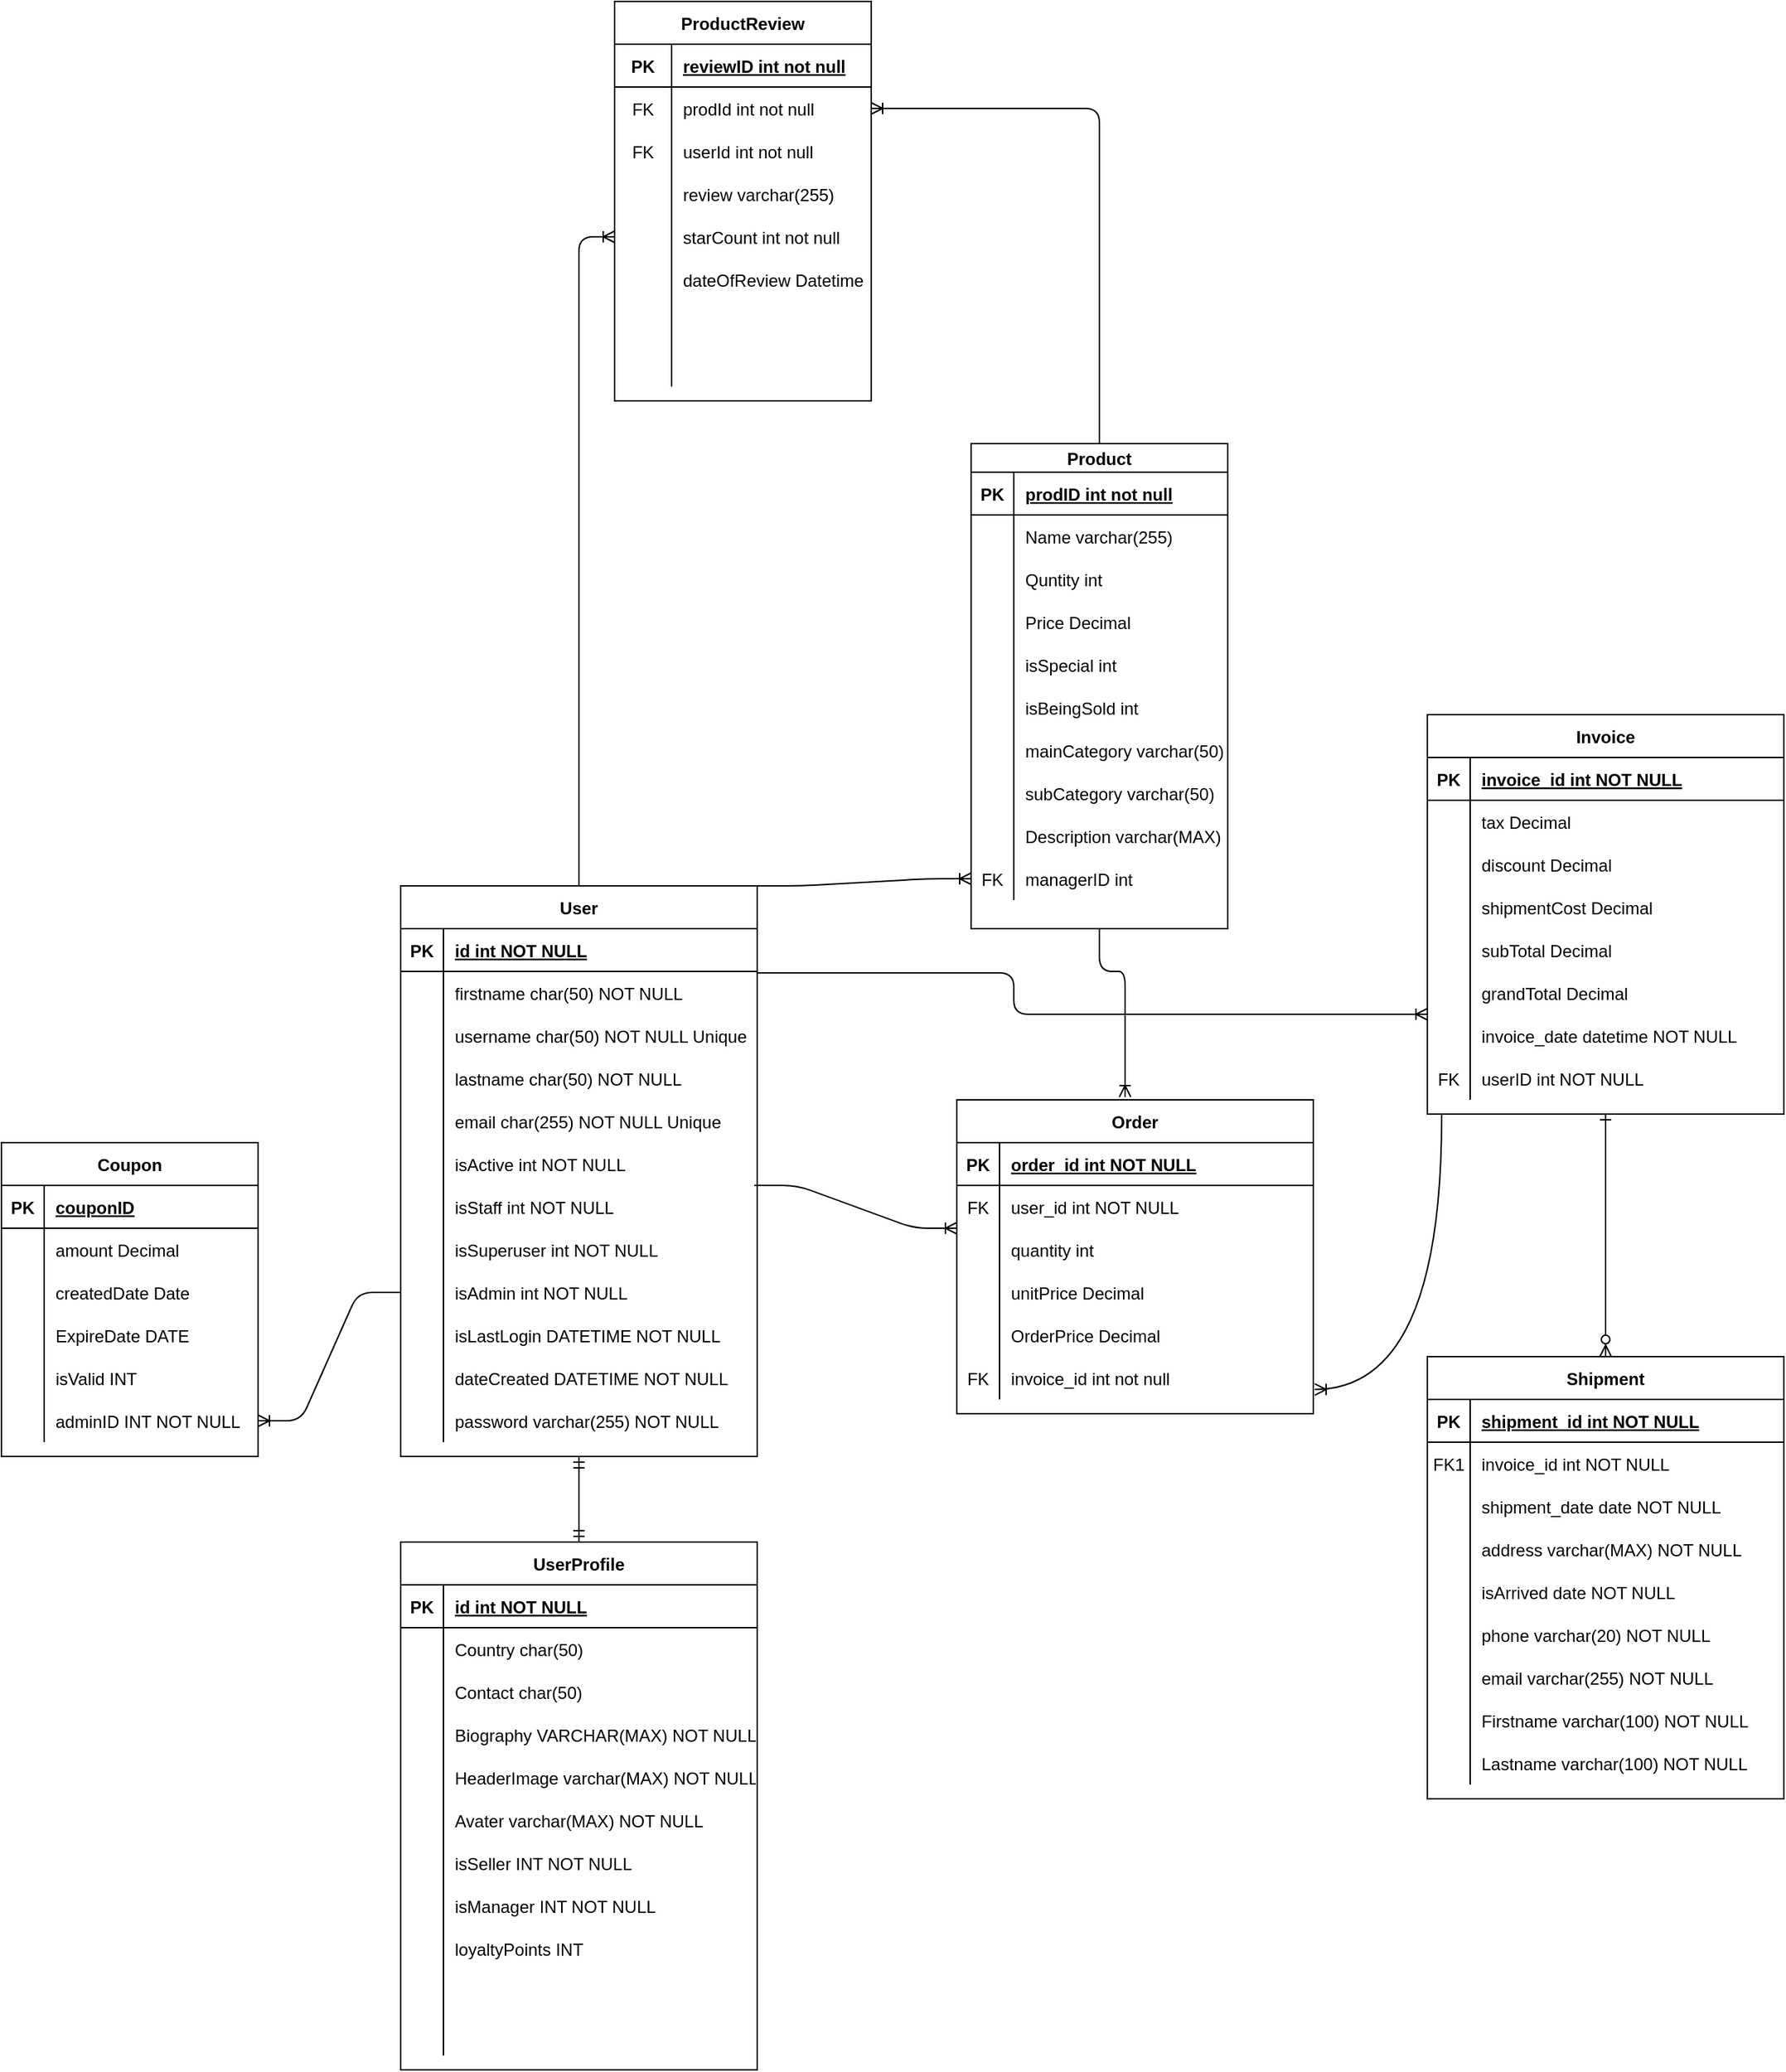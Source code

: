 <mxfile version="14.6.13" type="device"><diagram id="R2lEEEUBdFMjLlhIrx00" name="Page-1"><mxGraphModel dx="1702" dy="1594" grid="1" gridSize="10" guides="1" tooltips="1" connect="1" arrows="1" fold="1" page="1" pageScale="1" pageWidth="850" pageHeight="1100" math="0" shadow="0" extFonts="Permanent Marker^https://fonts.googleapis.com/css?family=Permanent+Marker"><root><mxCell id="0"/><mxCell id="1" parent="0"/><mxCell id="C-vyLk0tnHw3VtMMgP7b-12" value="" style="edgeStyle=elbowEdgeStyle;endArrow=ERzeroToMany;startArrow=ERone;endFill=1;startFill=0;exitX=0.5;exitY=1;exitDx=0;exitDy=0;entryX=0.5;entryY=0;entryDx=0;entryDy=0;" parent="1" source="sTrp6T4ys05O6jASSrDA-119" target="C-vyLk0tnHw3VtMMgP7b-13" edge="1"><mxGeometry width="100" height="100" relative="1" as="geometry"><mxPoint x="770" y="390" as="sourcePoint"/><mxPoint x="460" y="205" as="targetPoint"/><Array as="points"><mxPoint x="965" y="410"/><mxPoint x="1020" y="420"/></Array></mxGeometry></mxCell><mxCell id="C-vyLk0tnHw3VtMMgP7b-2" value="Order" style="shape=table;startSize=30;container=1;collapsible=1;childLayout=tableLayout;fixedRows=1;rowLines=0;fontStyle=1;align=center;resizeLast=1;" parent="1" vertex="1"><mxGeometry x="510" y="270" width="250" height="220" as="geometry"/></mxCell><mxCell id="C-vyLk0tnHw3VtMMgP7b-3" value="" style="shape=partialRectangle;collapsible=0;dropTarget=0;pointerEvents=0;fillColor=none;points=[[0,0.5],[1,0.5]];portConstraint=eastwest;top=0;left=0;right=0;bottom=1;" parent="C-vyLk0tnHw3VtMMgP7b-2" vertex="1"><mxGeometry y="30" width="250" height="30" as="geometry"/></mxCell><mxCell id="C-vyLk0tnHw3VtMMgP7b-4" value="PK" style="shape=partialRectangle;overflow=hidden;connectable=0;fillColor=none;top=0;left=0;bottom=0;right=0;fontStyle=1;" parent="C-vyLk0tnHw3VtMMgP7b-3" vertex="1"><mxGeometry width="30" height="30" as="geometry"/></mxCell><mxCell id="C-vyLk0tnHw3VtMMgP7b-5" value="order_id int NOT NULL " style="shape=partialRectangle;overflow=hidden;connectable=0;fillColor=none;top=0;left=0;bottom=0;right=0;align=left;spacingLeft=6;fontStyle=5;" parent="C-vyLk0tnHw3VtMMgP7b-3" vertex="1"><mxGeometry x="30" width="220" height="30" as="geometry"/></mxCell><mxCell id="C-vyLk0tnHw3VtMMgP7b-6" value="" style="shape=partialRectangle;collapsible=0;dropTarget=0;pointerEvents=0;fillColor=none;points=[[0,0.5],[1,0.5]];portConstraint=eastwest;top=0;left=0;right=0;bottom=0;" parent="C-vyLk0tnHw3VtMMgP7b-2" vertex="1"><mxGeometry y="60" width="250" height="30" as="geometry"/></mxCell><mxCell id="C-vyLk0tnHw3VtMMgP7b-7" value="FK" style="shape=partialRectangle;overflow=hidden;connectable=0;fillColor=none;top=0;left=0;bottom=0;right=0;" parent="C-vyLk0tnHw3VtMMgP7b-6" vertex="1"><mxGeometry width="30" height="30" as="geometry"/></mxCell><mxCell id="C-vyLk0tnHw3VtMMgP7b-8" value="user_id int NOT NULL" style="shape=partialRectangle;overflow=hidden;connectable=0;fillColor=none;top=0;left=0;bottom=0;right=0;align=left;spacingLeft=6;" parent="C-vyLk0tnHw3VtMMgP7b-6" vertex="1"><mxGeometry x="30" width="220" height="30" as="geometry"/></mxCell><mxCell id="sTrp6T4ys05O6jASSrDA-147" value="" style="shape=partialRectangle;collapsible=0;dropTarget=0;pointerEvents=0;fillColor=none;points=[[0,0.5],[1,0.5]];portConstraint=eastwest;top=0;left=0;right=0;bottom=0;" vertex="1" parent="C-vyLk0tnHw3VtMMgP7b-2"><mxGeometry y="90" width="250" height="30" as="geometry"/></mxCell><mxCell id="sTrp6T4ys05O6jASSrDA-148" value="" style="shape=partialRectangle;overflow=hidden;connectable=0;fillColor=none;top=0;left=0;bottom=0;right=0;" vertex="1" parent="sTrp6T4ys05O6jASSrDA-147"><mxGeometry width="30" height="30" as="geometry"/></mxCell><mxCell id="sTrp6T4ys05O6jASSrDA-149" value="quantity int" style="shape=partialRectangle;overflow=hidden;connectable=0;fillColor=none;top=0;left=0;bottom=0;right=0;align=left;spacingLeft=6;" vertex="1" parent="sTrp6T4ys05O6jASSrDA-147"><mxGeometry x="30" width="220" height="30" as="geometry"/></mxCell><mxCell id="sTrp6T4ys05O6jASSrDA-150" value="" style="shape=partialRectangle;collapsible=0;dropTarget=0;pointerEvents=0;fillColor=none;points=[[0,0.5],[1,0.5]];portConstraint=eastwest;top=0;left=0;right=0;bottom=0;" vertex="1" parent="C-vyLk0tnHw3VtMMgP7b-2"><mxGeometry y="120" width="250" height="30" as="geometry"/></mxCell><mxCell id="sTrp6T4ys05O6jASSrDA-151" value="" style="shape=partialRectangle;overflow=hidden;connectable=0;fillColor=none;top=0;left=0;bottom=0;right=0;" vertex="1" parent="sTrp6T4ys05O6jASSrDA-150"><mxGeometry width="30" height="30" as="geometry"/></mxCell><mxCell id="sTrp6T4ys05O6jASSrDA-152" value="unitPrice Decimal" style="shape=partialRectangle;overflow=hidden;connectable=0;fillColor=none;top=0;left=0;bottom=0;right=0;align=left;spacingLeft=6;" vertex="1" parent="sTrp6T4ys05O6jASSrDA-150"><mxGeometry x="30" width="220" height="30" as="geometry"/></mxCell><mxCell id="sTrp6T4ys05O6jASSrDA-153" value="" style="shape=partialRectangle;collapsible=0;dropTarget=0;pointerEvents=0;fillColor=none;points=[[0,0.5],[1,0.5]];portConstraint=eastwest;top=0;left=0;right=0;bottom=0;" vertex="1" parent="C-vyLk0tnHw3VtMMgP7b-2"><mxGeometry y="150" width="250" height="30" as="geometry"/></mxCell><mxCell id="sTrp6T4ys05O6jASSrDA-154" value="" style="shape=partialRectangle;overflow=hidden;connectable=0;fillColor=none;top=0;left=0;bottom=0;right=0;" vertex="1" parent="sTrp6T4ys05O6jASSrDA-153"><mxGeometry width="30" height="30" as="geometry"/></mxCell><mxCell id="sTrp6T4ys05O6jASSrDA-155" value="OrderPrice Decimal" style="shape=partialRectangle;overflow=hidden;connectable=0;fillColor=none;top=0;left=0;bottom=0;right=0;align=left;spacingLeft=6;" vertex="1" parent="sTrp6T4ys05O6jASSrDA-153"><mxGeometry x="30" width="220" height="30" as="geometry"/></mxCell><mxCell id="C-vyLk0tnHw3VtMMgP7b-9" value="" style="shape=partialRectangle;collapsible=0;dropTarget=0;pointerEvents=0;fillColor=none;points=[[0,0.5],[1,0.5]];portConstraint=eastwest;top=0;left=0;right=0;bottom=0;" parent="C-vyLk0tnHw3VtMMgP7b-2" vertex="1"><mxGeometry y="180" width="250" height="30" as="geometry"/></mxCell><mxCell id="C-vyLk0tnHw3VtMMgP7b-10" value="FK" style="shape=partialRectangle;overflow=hidden;connectable=0;fillColor=none;top=0;left=0;bottom=0;right=0;" parent="C-vyLk0tnHw3VtMMgP7b-9" vertex="1"><mxGeometry width="30" height="30" as="geometry"/></mxCell><mxCell id="C-vyLk0tnHw3VtMMgP7b-11" value="invoice_id int not null" style="shape=partialRectangle;overflow=hidden;connectable=0;fillColor=none;top=0;left=0;bottom=0;right=0;align=left;spacingLeft=6;" parent="C-vyLk0tnHw3VtMMgP7b-9" vertex="1"><mxGeometry x="30" width="220" height="30" as="geometry"/></mxCell><mxCell id="C-vyLk0tnHw3VtMMgP7b-13" value="Shipment" style="shape=table;startSize=30;container=1;collapsible=1;childLayout=tableLayout;fixedRows=1;rowLines=0;fontStyle=1;align=center;resizeLast=1;" parent="1" vertex="1"><mxGeometry x="840" y="450" width="250" height="310" as="geometry"/></mxCell><mxCell id="C-vyLk0tnHw3VtMMgP7b-14" value="" style="shape=partialRectangle;collapsible=0;dropTarget=0;pointerEvents=0;fillColor=none;points=[[0,0.5],[1,0.5]];portConstraint=eastwest;top=0;left=0;right=0;bottom=1;" parent="C-vyLk0tnHw3VtMMgP7b-13" vertex="1"><mxGeometry y="30" width="250" height="30" as="geometry"/></mxCell><mxCell id="C-vyLk0tnHw3VtMMgP7b-15" value="PK" style="shape=partialRectangle;overflow=hidden;connectable=0;fillColor=none;top=0;left=0;bottom=0;right=0;fontStyle=1;" parent="C-vyLk0tnHw3VtMMgP7b-14" vertex="1"><mxGeometry width="30" height="30" as="geometry"/></mxCell><mxCell id="C-vyLk0tnHw3VtMMgP7b-16" value="shipment_id int NOT NULL " style="shape=partialRectangle;overflow=hidden;connectable=0;fillColor=none;top=0;left=0;bottom=0;right=0;align=left;spacingLeft=6;fontStyle=5;" parent="C-vyLk0tnHw3VtMMgP7b-14" vertex="1"><mxGeometry x="30" width="220" height="30" as="geometry"/></mxCell><mxCell id="C-vyLk0tnHw3VtMMgP7b-17" value="" style="shape=partialRectangle;collapsible=0;dropTarget=0;pointerEvents=0;fillColor=none;points=[[0,0.5],[1,0.5]];portConstraint=eastwest;top=0;left=0;right=0;bottom=0;" parent="C-vyLk0tnHw3VtMMgP7b-13" vertex="1"><mxGeometry y="60" width="250" height="30" as="geometry"/></mxCell><mxCell id="C-vyLk0tnHw3VtMMgP7b-18" value="FK1" style="shape=partialRectangle;overflow=hidden;connectable=0;fillColor=none;top=0;left=0;bottom=0;right=0;" parent="C-vyLk0tnHw3VtMMgP7b-17" vertex="1"><mxGeometry width="30" height="30" as="geometry"/></mxCell><mxCell id="C-vyLk0tnHw3VtMMgP7b-19" value="invoice_id int NOT NULL" style="shape=partialRectangle;overflow=hidden;connectable=0;fillColor=none;top=0;left=0;bottom=0;right=0;align=left;spacingLeft=6;" parent="C-vyLk0tnHw3VtMMgP7b-17" vertex="1"><mxGeometry x="30" width="220" height="30" as="geometry"/></mxCell><mxCell id="sTrp6T4ys05O6jASSrDA-138" value="" style="shape=partialRectangle;collapsible=0;dropTarget=0;pointerEvents=0;fillColor=none;points=[[0,0.5],[1,0.5]];portConstraint=eastwest;top=0;left=0;right=0;bottom=0;" vertex="1" parent="C-vyLk0tnHw3VtMMgP7b-13"><mxGeometry y="90" width="250" height="30" as="geometry"/></mxCell><mxCell id="sTrp6T4ys05O6jASSrDA-139" value="" style="shape=partialRectangle;overflow=hidden;connectable=0;fillColor=none;top=0;left=0;bottom=0;right=0;" vertex="1" parent="sTrp6T4ys05O6jASSrDA-138"><mxGeometry width="30" height="30" as="geometry"/></mxCell><mxCell id="sTrp6T4ys05O6jASSrDA-140" value="shipment_date date NOT NULL" style="shape=partialRectangle;overflow=hidden;connectable=0;fillColor=none;top=0;left=0;bottom=0;right=0;align=left;spacingLeft=6;" vertex="1" parent="sTrp6T4ys05O6jASSrDA-138"><mxGeometry x="30" width="220" height="30" as="geometry"/></mxCell><mxCell id="C-vyLk0tnHw3VtMMgP7b-20" value="" style="shape=partialRectangle;collapsible=0;dropTarget=0;pointerEvents=0;fillColor=none;points=[[0,0.5],[1,0.5]];portConstraint=eastwest;top=0;left=0;right=0;bottom=0;" parent="C-vyLk0tnHw3VtMMgP7b-13" vertex="1"><mxGeometry y="120" width="250" height="30" as="geometry"/></mxCell><mxCell id="C-vyLk0tnHw3VtMMgP7b-21" value="" style="shape=partialRectangle;overflow=hidden;connectable=0;fillColor=none;top=0;left=0;bottom=0;right=0;" parent="C-vyLk0tnHw3VtMMgP7b-20" vertex="1"><mxGeometry width="30" height="30" as="geometry"/></mxCell><mxCell id="C-vyLk0tnHw3VtMMgP7b-22" value="address varchar(MAX) NOT NULL" style="shape=partialRectangle;overflow=hidden;connectable=0;fillColor=none;top=0;left=0;bottom=0;right=0;align=left;spacingLeft=6;" parent="C-vyLk0tnHw3VtMMgP7b-20" vertex="1"><mxGeometry x="30" width="220" height="30" as="geometry"/></mxCell><mxCell id="sTrp6T4ys05O6jASSrDA-141" value="" style="shape=partialRectangle;collapsible=0;dropTarget=0;pointerEvents=0;fillColor=none;points=[[0,0.5],[1,0.5]];portConstraint=eastwest;top=0;left=0;right=0;bottom=0;" vertex="1" parent="C-vyLk0tnHw3VtMMgP7b-13"><mxGeometry y="150" width="250" height="30" as="geometry"/></mxCell><mxCell id="sTrp6T4ys05O6jASSrDA-142" value="" style="shape=partialRectangle;overflow=hidden;connectable=0;fillColor=none;top=0;left=0;bottom=0;right=0;" vertex="1" parent="sTrp6T4ys05O6jASSrDA-141"><mxGeometry width="30" height="30" as="geometry"/></mxCell><mxCell id="sTrp6T4ys05O6jASSrDA-143" value="isArrived date NOT NULL" style="shape=partialRectangle;overflow=hidden;connectable=0;fillColor=none;top=0;left=0;bottom=0;right=0;align=left;spacingLeft=6;" vertex="1" parent="sTrp6T4ys05O6jASSrDA-141"><mxGeometry x="30" width="220" height="30" as="geometry"/></mxCell><mxCell id="sTrp6T4ys05O6jASSrDA-144" value="" style="shape=partialRectangle;collapsible=0;dropTarget=0;pointerEvents=0;fillColor=none;points=[[0,0.5],[1,0.5]];portConstraint=eastwest;top=0;left=0;right=0;bottom=0;" vertex="1" parent="C-vyLk0tnHw3VtMMgP7b-13"><mxGeometry y="180" width="250" height="30" as="geometry"/></mxCell><mxCell id="sTrp6T4ys05O6jASSrDA-145" value="" style="shape=partialRectangle;overflow=hidden;connectable=0;fillColor=none;top=0;left=0;bottom=0;right=0;" vertex="1" parent="sTrp6T4ys05O6jASSrDA-144"><mxGeometry width="30" height="30" as="geometry"/></mxCell><mxCell id="sTrp6T4ys05O6jASSrDA-146" value="phone varchar(20) NOT NULL" style="shape=partialRectangle;overflow=hidden;connectable=0;fillColor=none;top=0;left=0;bottom=0;right=0;align=left;spacingLeft=6;" vertex="1" parent="sTrp6T4ys05O6jASSrDA-144"><mxGeometry x="30" width="220" height="30" as="geometry"/></mxCell><mxCell id="sTrp6T4ys05O6jASSrDA-213" value="" style="shape=partialRectangle;collapsible=0;dropTarget=0;pointerEvents=0;fillColor=none;points=[[0,0.5],[1,0.5]];portConstraint=eastwest;top=0;left=0;right=0;bottom=0;" vertex="1" parent="C-vyLk0tnHw3VtMMgP7b-13"><mxGeometry y="210" width="250" height="30" as="geometry"/></mxCell><mxCell id="sTrp6T4ys05O6jASSrDA-214" value="" style="shape=partialRectangle;overflow=hidden;connectable=0;fillColor=none;top=0;left=0;bottom=0;right=0;" vertex="1" parent="sTrp6T4ys05O6jASSrDA-213"><mxGeometry width="30" height="30" as="geometry"/></mxCell><mxCell id="sTrp6T4ys05O6jASSrDA-215" value="email varchar(255) NOT NULL" style="shape=partialRectangle;overflow=hidden;connectable=0;fillColor=none;top=0;left=0;bottom=0;right=0;align=left;spacingLeft=6;" vertex="1" parent="sTrp6T4ys05O6jASSrDA-213"><mxGeometry x="30" width="220" height="30" as="geometry"/></mxCell><mxCell id="sTrp6T4ys05O6jASSrDA-216" value="" style="shape=partialRectangle;collapsible=0;dropTarget=0;pointerEvents=0;fillColor=none;points=[[0,0.5],[1,0.5]];portConstraint=eastwest;top=0;left=0;right=0;bottom=0;" vertex="1" parent="C-vyLk0tnHw3VtMMgP7b-13"><mxGeometry y="240" width="250" height="30" as="geometry"/></mxCell><mxCell id="sTrp6T4ys05O6jASSrDA-217" value="" style="shape=partialRectangle;overflow=hidden;connectable=0;fillColor=none;top=0;left=0;bottom=0;right=0;" vertex="1" parent="sTrp6T4ys05O6jASSrDA-216"><mxGeometry width="30" height="30" as="geometry"/></mxCell><mxCell id="sTrp6T4ys05O6jASSrDA-218" value="Firstname varchar(100) NOT NULL" style="shape=partialRectangle;overflow=hidden;connectable=0;fillColor=none;top=0;left=0;bottom=0;right=0;align=left;spacingLeft=6;" vertex="1" parent="sTrp6T4ys05O6jASSrDA-216"><mxGeometry x="30" width="220" height="30" as="geometry"/></mxCell><mxCell id="sTrp6T4ys05O6jASSrDA-219" value="" style="shape=partialRectangle;collapsible=0;dropTarget=0;pointerEvents=0;fillColor=none;points=[[0,0.5],[1,0.5]];portConstraint=eastwest;top=0;left=0;right=0;bottom=0;" vertex="1" parent="C-vyLk0tnHw3VtMMgP7b-13"><mxGeometry y="270" width="250" height="30" as="geometry"/></mxCell><mxCell id="sTrp6T4ys05O6jASSrDA-220" value="" style="shape=partialRectangle;overflow=hidden;connectable=0;fillColor=none;top=0;left=0;bottom=0;right=0;" vertex="1" parent="sTrp6T4ys05O6jASSrDA-219"><mxGeometry width="30" height="30" as="geometry"/></mxCell><mxCell id="sTrp6T4ys05O6jASSrDA-221" value="Lastname varchar(100) NOT NULL" style="shape=partialRectangle;overflow=hidden;connectable=0;fillColor=none;top=0;left=0;bottom=0;right=0;align=left;spacingLeft=6;" vertex="1" parent="sTrp6T4ys05O6jASSrDA-219"><mxGeometry x="30" width="220" height="30" as="geometry"/></mxCell><mxCell id="C-vyLk0tnHw3VtMMgP7b-23" value="User" style="shape=table;startSize=30;container=1;collapsible=1;childLayout=tableLayout;fixedRows=1;rowLines=0;fontStyle=1;align=center;resizeLast=1;" parent="1" vertex="1"><mxGeometry x="120" y="120" width="250" height="400" as="geometry"/></mxCell><mxCell id="C-vyLk0tnHw3VtMMgP7b-24" value="" style="shape=partialRectangle;collapsible=0;dropTarget=0;pointerEvents=0;fillColor=none;points=[[0,0.5],[1,0.5]];portConstraint=eastwest;top=0;left=0;right=0;bottom=1;" parent="C-vyLk0tnHw3VtMMgP7b-23" vertex="1"><mxGeometry y="30" width="250" height="30" as="geometry"/></mxCell><mxCell id="C-vyLk0tnHw3VtMMgP7b-25" value="PK" style="shape=partialRectangle;overflow=hidden;connectable=0;fillColor=none;top=0;left=0;bottom=0;right=0;fontStyle=1;" parent="C-vyLk0tnHw3VtMMgP7b-24" vertex="1"><mxGeometry width="30" height="30" as="geometry"/></mxCell><mxCell id="C-vyLk0tnHw3VtMMgP7b-26" value="id int NOT NULL " style="shape=partialRectangle;overflow=hidden;connectable=0;fillColor=none;top=0;left=0;bottom=0;right=0;align=left;spacingLeft=6;fontStyle=5;" parent="C-vyLk0tnHw3VtMMgP7b-24" vertex="1"><mxGeometry x="30" width="220" height="30" as="geometry"/></mxCell><mxCell id="sTrp6T4ys05O6jASSrDA-1" value="" style="shape=partialRectangle;collapsible=0;dropTarget=0;pointerEvents=0;fillColor=none;points=[[0,0.5],[1,0.5]];portConstraint=eastwest;top=0;left=0;right=0;bottom=0;" vertex="1" parent="C-vyLk0tnHw3VtMMgP7b-23"><mxGeometry y="60" width="250" height="30" as="geometry"/></mxCell><mxCell id="sTrp6T4ys05O6jASSrDA-2" value="" style="shape=partialRectangle;overflow=hidden;connectable=0;fillColor=none;top=0;left=0;bottom=0;right=0;" vertex="1" parent="sTrp6T4ys05O6jASSrDA-1"><mxGeometry width="30" height="30" as="geometry"/></mxCell><mxCell id="sTrp6T4ys05O6jASSrDA-3" value="firstname char(50) NOT NULL" style="shape=partialRectangle;overflow=hidden;connectable=0;fillColor=none;top=0;left=0;bottom=0;right=0;align=left;spacingLeft=6;" vertex="1" parent="sTrp6T4ys05O6jASSrDA-1"><mxGeometry x="30" width="220" height="30" as="geometry"/></mxCell><mxCell id="sTrp6T4ys05O6jASSrDA-4" value="" style="shape=partialRectangle;collapsible=0;dropTarget=0;pointerEvents=0;fillColor=none;points=[[0,0.5],[1,0.5]];portConstraint=eastwest;top=0;left=0;right=0;bottom=0;" vertex="1" parent="C-vyLk0tnHw3VtMMgP7b-23"><mxGeometry y="90" width="250" height="30" as="geometry"/></mxCell><mxCell id="sTrp6T4ys05O6jASSrDA-5" value="" style="shape=partialRectangle;overflow=hidden;connectable=0;fillColor=none;top=0;left=0;bottom=0;right=0;" vertex="1" parent="sTrp6T4ys05O6jASSrDA-4"><mxGeometry width="30" height="30" as="geometry"/></mxCell><mxCell id="sTrp6T4ys05O6jASSrDA-6" value="username char(50) NOT NULL Unique" style="shape=partialRectangle;overflow=hidden;connectable=0;fillColor=none;top=0;left=0;bottom=0;right=0;align=left;spacingLeft=6;" vertex="1" parent="sTrp6T4ys05O6jASSrDA-4"><mxGeometry x="30" width="220" height="30" as="geometry"/></mxCell><mxCell id="sTrp6T4ys05O6jASSrDA-7" value="" style="shape=partialRectangle;collapsible=0;dropTarget=0;pointerEvents=0;fillColor=none;points=[[0,0.5],[1,0.5]];portConstraint=eastwest;top=0;left=0;right=0;bottom=0;" vertex="1" parent="C-vyLk0tnHw3VtMMgP7b-23"><mxGeometry y="120" width="250" height="30" as="geometry"/></mxCell><mxCell id="sTrp6T4ys05O6jASSrDA-8" value="" style="shape=partialRectangle;overflow=hidden;connectable=0;fillColor=none;top=0;left=0;bottom=0;right=0;" vertex="1" parent="sTrp6T4ys05O6jASSrDA-7"><mxGeometry width="30" height="30" as="geometry"/></mxCell><mxCell id="sTrp6T4ys05O6jASSrDA-9" value="lastname char(50) NOT NULL " style="shape=partialRectangle;overflow=hidden;connectable=0;fillColor=none;top=0;left=0;bottom=0;right=0;align=left;spacingLeft=6;" vertex="1" parent="sTrp6T4ys05O6jASSrDA-7"><mxGeometry x="30" width="220" height="30" as="geometry"/></mxCell><mxCell id="sTrp6T4ys05O6jASSrDA-10" value="" style="shape=partialRectangle;collapsible=0;dropTarget=0;pointerEvents=0;fillColor=none;points=[[0,0.5],[1,0.5]];portConstraint=eastwest;top=0;left=0;right=0;bottom=0;" vertex="1" parent="C-vyLk0tnHw3VtMMgP7b-23"><mxGeometry y="150" width="250" height="30" as="geometry"/></mxCell><mxCell id="sTrp6T4ys05O6jASSrDA-11" value="" style="shape=partialRectangle;overflow=hidden;connectable=0;fillColor=none;top=0;left=0;bottom=0;right=0;" vertex="1" parent="sTrp6T4ys05O6jASSrDA-10"><mxGeometry width="30" height="30" as="geometry"/></mxCell><mxCell id="sTrp6T4ys05O6jASSrDA-12" value="email char(255) NOT NULL Unique" style="shape=partialRectangle;overflow=hidden;connectable=0;fillColor=none;top=0;left=0;bottom=0;right=0;align=left;spacingLeft=6;" vertex="1" parent="sTrp6T4ys05O6jASSrDA-10"><mxGeometry x="30" width="220" height="30" as="geometry"/></mxCell><mxCell id="sTrp6T4ys05O6jASSrDA-13" value="" style="shape=partialRectangle;collapsible=0;dropTarget=0;pointerEvents=0;fillColor=none;points=[[0,0.5],[1,0.5]];portConstraint=eastwest;top=0;left=0;right=0;bottom=0;" vertex="1" parent="C-vyLk0tnHw3VtMMgP7b-23"><mxGeometry y="180" width="250" height="30" as="geometry"/></mxCell><mxCell id="sTrp6T4ys05O6jASSrDA-14" value="" style="shape=partialRectangle;overflow=hidden;connectable=0;fillColor=none;top=0;left=0;bottom=0;right=0;" vertex="1" parent="sTrp6T4ys05O6jASSrDA-13"><mxGeometry width="30" height="30" as="geometry"/></mxCell><mxCell id="sTrp6T4ys05O6jASSrDA-15" value="isActive int NOT NULL" style="shape=partialRectangle;overflow=hidden;connectable=0;fillColor=none;top=0;left=0;bottom=0;right=0;align=left;spacingLeft=6;" vertex="1" parent="sTrp6T4ys05O6jASSrDA-13"><mxGeometry x="30" width="220" height="30" as="geometry"/></mxCell><mxCell id="sTrp6T4ys05O6jASSrDA-16" value="" style="shape=partialRectangle;collapsible=0;dropTarget=0;pointerEvents=0;fillColor=none;points=[[0,0.5],[1,0.5]];portConstraint=eastwest;top=0;left=0;right=0;bottom=0;" vertex="1" parent="C-vyLk0tnHw3VtMMgP7b-23"><mxGeometry y="210" width="250" height="30" as="geometry"/></mxCell><mxCell id="sTrp6T4ys05O6jASSrDA-17" value="" style="shape=partialRectangle;overflow=hidden;connectable=0;fillColor=none;top=0;left=0;bottom=0;right=0;" vertex="1" parent="sTrp6T4ys05O6jASSrDA-16"><mxGeometry width="30" height="30" as="geometry"/></mxCell><mxCell id="sTrp6T4ys05O6jASSrDA-18" value="isStaff int NOT NULL" style="shape=partialRectangle;overflow=hidden;connectable=0;fillColor=none;top=0;left=0;bottom=0;right=0;align=left;spacingLeft=6;" vertex="1" parent="sTrp6T4ys05O6jASSrDA-16"><mxGeometry x="30" width="220" height="30" as="geometry"/></mxCell><mxCell id="sTrp6T4ys05O6jASSrDA-19" value="" style="shape=partialRectangle;collapsible=0;dropTarget=0;pointerEvents=0;fillColor=none;points=[[0,0.5],[1,0.5]];portConstraint=eastwest;top=0;left=0;right=0;bottom=0;" vertex="1" parent="C-vyLk0tnHw3VtMMgP7b-23"><mxGeometry y="240" width="250" height="30" as="geometry"/></mxCell><mxCell id="sTrp6T4ys05O6jASSrDA-20" value="" style="shape=partialRectangle;overflow=hidden;connectable=0;fillColor=none;top=0;left=0;bottom=0;right=0;" vertex="1" parent="sTrp6T4ys05O6jASSrDA-19"><mxGeometry width="30" height="30" as="geometry"/></mxCell><mxCell id="sTrp6T4ys05O6jASSrDA-21" value="isSuperuser int NOT NULL" style="shape=partialRectangle;overflow=hidden;connectable=0;fillColor=none;top=0;left=0;bottom=0;right=0;align=left;spacingLeft=6;" vertex="1" parent="sTrp6T4ys05O6jASSrDA-19"><mxGeometry x="30" width="220" height="30" as="geometry"/></mxCell><mxCell id="sTrp6T4ys05O6jASSrDA-22" value="" style="shape=partialRectangle;collapsible=0;dropTarget=0;pointerEvents=0;fillColor=none;points=[[0,0.5],[1,0.5]];portConstraint=eastwest;top=0;left=0;right=0;bottom=0;" vertex="1" parent="C-vyLk0tnHw3VtMMgP7b-23"><mxGeometry y="270" width="250" height="30" as="geometry"/></mxCell><mxCell id="sTrp6T4ys05O6jASSrDA-23" value="" style="shape=partialRectangle;overflow=hidden;connectable=0;fillColor=none;top=0;left=0;bottom=0;right=0;" vertex="1" parent="sTrp6T4ys05O6jASSrDA-22"><mxGeometry width="30" height="30" as="geometry"/></mxCell><mxCell id="sTrp6T4ys05O6jASSrDA-24" value="isAdmin int NOT NULL" style="shape=partialRectangle;overflow=hidden;connectable=0;fillColor=none;top=0;left=0;bottom=0;right=0;align=left;spacingLeft=6;" vertex="1" parent="sTrp6T4ys05O6jASSrDA-22"><mxGeometry x="30" width="220" height="30" as="geometry"/></mxCell><mxCell id="sTrp6T4ys05O6jASSrDA-25" value="" style="shape=partialRectangle;collapsible=0;dropTarget=0;pointerEvents=0;fillColor=none;points=[[0,0.5],[1,0.5]];portConstraint=eastwest;top=0;left=0;right=0;bottom=0;" vertex="1" parent="C-vyLk0tnHw3VtMMgP7b-23"><mxGeometry y="300" width="250" height="30" as="geometry"/></mxCell><mxCell id="sTrp6T4ys05O6jASSrDA-26" value="" style="shape=partialRectangle;overflow=hidden;connectable=0;fillColor=none;top=0;left=0;bottom=0;right=0;" vertex="1" parent="sTrp6T4ys05O6jASSrDA-25"><mxGeometry width="30" height="30" as="geometry"/></mxCell><mxCell id="sTrp6T4ys05O6jASSrDA-27" value="isLastLogin DATETIME NOT NULL" style="shape=partialRectangle;overflow=hidden;connectable=0;fillColor=none;top=0;left=0;bottom=0;right=0;align=left;spacingLeft=6;" vertex="1" parent="sTrp6T4ys05O6jASSrDA-25"><mxGeometry x="30" width="220" height="30" as="geometry"/></mxCell><mxCell id="sTrp6T4ys05O6jASSrDA-182" value="" style="shape=partialRectangle;collapsible=0;dropTarget=0;pointerEvents=0;fillColor=none;points=[[0,0.5],[1,0.5]];portConstraint=eastwest;top=0;left=0;right=0;bottom=0;" vertex="1" parent="C-vyLk0tnHw3VtMMgP7b-23"><mxGeometry y="330" width="250" height="30" as="geometry"/></mxCell><mxCell id="sTrp6T4ys05O6jASSrDA-183" value="" style="shape=partialRectangle;overflow=hidden;connectable=0;fillColor=none;top=0;left=0;bottom=0;right=0;" vertex="1" parent="sTrp6T4ys05O6jASSrDA-182"><mxGeometry width="30" height="30" as="geometry"/></mxCell><mxCell id="sTrp6T4ys05O6jASSrDA-184" value="dateCreated DATETIME NOT NULL" style="shape=partialRectangle;overflow=hidden;connectable=0;fillColor=none;top=0;left=0;bottom=0;right=0;align=left;spacingLeft=6;" vertex="1" parent="sTrp6T4ys05O6jASSrDA-182"><mxGeometry x="30" width="220" height="30" as="geometry"/></mxCell><mxCell id="C-vyLk0tnHw3VtMMgP7b-27" value="" style="shape=partialRectangle;collapsible=0;dropTarget=0;pointerEvents=0;fillColor=none;points=[[0,0.5],[1,0.5]];portConstraint=eastwest;top=0;left=0;right=0;bottom=0;" parent="C-vyLk0tnHw3VtMMgP7b-23" vertex="1"><mxGeometry y="360" width="250" height="30" as="geometry"/></mxCell><mxCell id="C-vyLk0tnHw3VtMMgP7b-28" value="" style="shape=partialRectangle;overflow=hidden;connectable=0;fillColor=none;top=0;left=0;bottom=0;right=0;" parent="C-vyLk0tnHw3VtMMgP7b-27" vertex="1"><mxGeometry width="30" height="30" as="geometry"/></mxCell><mxCell id="C-vyLk0tnHw3VtMMgP7b-29" value="password varchar(255) NOT NULL" style="shape=partialRectangle;overflow=hidden;connectable=0;fillColor=none;top=0;left=0;bottom=0;right=0;align=left;spacingLeft=6;" parent="C-vyLk0tnHw3VtMMgP7b-27" vertex="1"><mxGeometry x="30" width="220" height="30" as="geometry"/></mxCell><mxCell id="sTrp6T4ys05O6jASSrDA-28" value="UserProfile" style="shape=table;startSize=30;container=1;collapsible=1;childLayout=tableLayout;fixedRows=1;rowLines=0;fontStyle=1;align=center;resizeLast=1;" vertex="1" parent="1"><mxGeometry x="120" y="580" width="250" height="370" as="geometry"/></mxCell><mxCell id="sTrp6T4ys05O6jASSrDA-29" value="" style="shape=partialRectangle;collapsible=0;dropTarget=0;pointerEvents=0;fillColor=none;points=[[0,0.5],[1,0.5]];portConstraint=eastwest;top=0;left=0;right=0;bottom=1;" vertex="1" parent="sTrp6T4ys05O6jASSrDA-28"><mxGeometry y="30" width="250" height="30" as="geometry"/></mxCell><mxCell id="sTrp6T4ys05O6jASSrDA-30" value="PK" style="shape=partialRectangle;overflow=hidden;connectable=0;fillColor=none;top=0;left=0;bottom=0;right=0;fontStyle=1;" vertex="1" parent="sTrp6T4ys05O6jASSrDA-29"><mxGeometry width="30" height="30" as="geometry"/></mxCell><mxCell id="sTrp6T4ys05O6jASSrDA-31" value="id int NOT NULL " style="shape=partialRectangle;overflow=hidden;connectable=0;fillColor=none;top=0;left=0;bottom=0;right=0;align=left;spacingLeft=6;fontStyle=5;" vertex="1" parent="sTrp6T4ys05O6jASSrDA-29"><mxGeometry x="30" width="220" height="30" as="geometry"/></mxCell><mxCell id="sTrp6T4ys05O6jASSrDA-32" value="" style="shape=partialRectangle;collapsible=0;dropTarget=0;pointerEvents=0;fillColor=none;points=[[0,0.5],[1,0.5]];portConstraint=eastwest;top=0;left=0;right=0;bottom=0;" vertex="1" parent="sTrp6T4ys05O6jASSrDA-28"><mxGeometry y="60" width="250" height="30" as="geometry"/></mxCell><mxCell id="sTrp6T4ys05O6jASSrDA-33" value="" style="shape=partialRectangle;overflow=hidden;connectable=0;fillColor=none;top=0;left=0;bottom=0;right=0;" vertex="1" parent="sTrp6T4ys05O6jASSrDA-32"><mxGeometry width="30" height="30" as="geometry"/></mxCell><mxCell id="sTrp6T4ys05O6jASSrDA-34" value="Country char(50)" style="shape=partialRectangle;overflow=hidden;connectable=0;fillColor=none;top=0;left=0;bottom=0;right=0;align=left;spacingLeft=6;" vertex="1" parent="sTrp6T4ys05O6jASSrDA-32"><mxGeometry x="30" width="220" height="30" as="geometry"/></mxCell><mxCell id="sTrp6T4ys05O6jASSrDA-35" value="" style="shape=partialRectangle;collapsible=0;dropTarget=0;pointerEvents=0;fillColor=none;points=[[0,0.5],[1,0.5]];portConstraint=eastwest;top=0;left=0;right=0;bottom=0;" vertex="1" parent="sTrp6T4ys05O6jASSrDA-28"><mxGeometry y="90" width="250" height="30" as="geometry"/></mxCell><mxCell id="sTrp6T4ys05O6jASSrDA-36" value="" style="shape=partialRectangle;overflow=hidden;connectable=0;fillColor=none;top=0;left=0;bottom=0;right=0;" vertex="1" parent="sTrp6T4ys05O6jASSrDA-35"><mxGeometry width="30" height="30" as="geometry"/></mxCell><mxCell id="sTrp6T4ys05O6jASSrDA-37" value="Contact char(50)" style="shape=partialRectangle;overflow=hidden;connectable=0;fillColor=none;top=0;left=0;bottom=0;right=0;align=left;spacingLeft=6;" vertex="1" parent="sTrp6T4ys05O6jASSrDA-35"><mxGeometry x="30" width="220" height="30" as="geometry"/></mxCell><mxCell id="sTrp6T4ys05O6jASSrDA-38" value="" style="shape=partialRectangle;collapsible=0;dropTarget=0;pointerEvents=0;fillColor=none;points=[[0,0.5],[1,0.5]];portConstraint=eastwest;top=0;left=0;right=0;bottom=0;" vertex="1" parent="sTrp6T4ys05O6jASSrDA-28"><mxGeometry y="120" width="250" height="30" as="geometry"/></mxCell><mxCell id="sTrp6T4ys05O6jASSrDA-39" value="" style="shape=partialRectangle;overflow=hidden;connectable=0;fillColor=none;top=0;left=0;bottom=0;right=0;" vertex="1" parent="sTrp6T4ys05O6jASSrDA-38"><mxGeometry width="30" height="30" as="geometry"/></mxCell><mxCell id="sTrp6T4ys05O6jASSrDA-40" value="Biography VARCHAR(MAX) NOT NULL " style="shape=partialRectangle;overflow=hidden;connectable=0;fillColor=none;top=0;left=0;bottom=0;right=0;align=left;spacingLeft=6;" vertex="1" parent="sTrp6T4ys05O6jASSrDA-38"><mxGeometry x="30" width="220" height="30" as="geometry"/></mxCell><mxCell id="sTrp6T4ys05O6jASSrDA-41" value="" style="shape=partialRectangle;collapsible=0;dropTarget=0;pointerEvents=0;fillColor=none;points=[[0,0.5],[1,0.5]];portConstraint=eastwest;top=0;left=0;right=0;bottom=0;" vertex="1" parent="sTrp6T4ys05O6jASSrDA-28"><mxGeometry y="150" width="250" height="30" as="geometry"/></mxCell><mxCell id="sTrp6T4ys05O6jASSrDA-42" value="" style="shape=partialRectangle;overflow=hidden;connectable=0;fillColor=none;top=0;left=0;bottom=0;right=0;" vertex="1" parent="sTrp6T4ys05O6jASSrDA-41"><mxGeometry width="30" height="30" as="geometry"/></mxCell><mxCell id="sTrp6T4ys05O6jASSrDA-43" value="HeaderImage varchar(MAX) NOT NULL" style="shape=partialRectangle;overflow=hidden;connectable=0;fillColor=none;top=0;left=0;bottom=0;right=0;align=left;spacingLeft=6;" vertex="1" parent="sTrp6T4ys05O6jASSrDA-41"><mxGeometry x="30" width="220" height="30" as="geometry"/></mxCell><mxCell id="sTrp6T4ys05O6jASSrDA-44" value="" style="shape=partialRectangle;collapsible=0;dropTarget=0;pointerEvents=0;fillColor=none;points=[[0,0.5],[1,0.5]];portConstraint=eastwest;top=0;left=0;right=0;bottom=0;" vertex="1" parent="sTrp6T4ys05O6jASSrDA-28"><mxGeometry y="180" width="250" height="30" as="geometry"/></mxCell><mxCell id="sTrp6T4ys05O6jASSrDA-45" value="" style="shape=partialRectangle;overflow=hidden;connectable=0;fillColor=none;top=0;left=0;bottom=0;right=0;" vertex="1" parent="sTrp6T4ys05O6jASSrDA-44"><mxGeometry width="30" height="30" as="geometry"/></mxCell><mxCell id="sTrp6T4ys05O6jASSrDA-46" value="Avater varchar(MAX) NOT NULL" style="shape=partialRectangle;overflow=hidden;connectable=0;fillColor=none;top=0;left=0;bottom=0;right=0;align=left;spacingLeft=6;" vertex="1" parent="sTrp6T4ys05O6jASSrDA-44"><mxGeometry x="30" width="220" height="30" as="geometry"/></mxCell><mxCell id="sTrp6T4ys05O6jASSrDA-47" value="" style="shape=partialRectangle;collapsible=0;dropTarget=0;pointerEvents=0;fillColor=none;points=[[0,0.5],[1,0.5]];portConstraint=eastwest;top=0;left=0;right=0;bottom=0;" vertex="1" parent="sTrp6T4ys05O6jASSrDA-28"><mxGeometry y="210" width="250" height="30" as="geometry"/></mxCell><mxCell id="sTrp6T4ys05O6jASSrDA-48" value="" style="shape=partialRectangle;overflow=hidden;connectable=0;fillColor=none;top=0;left=0;bottom=0;right=0;" vertex="1" parent="sTrp6T4ys05O6jASSrDA-47"><mxGeometry width="30" height="30" as="geometry"/></mxCell><mxCell id="sTrp6T4ys05O6jASSrDA-49" value="isSeller INT NOT NULL" style="shape=partialRectangle;overflow=hidden;connectable=0;fillColor=none;top=0;left=0;bottom=0;right=0;align=left;spacingLeft=6;" vertex="1" parent="sTrp6T4ys05O6jASSrDA-47"><mxGeometry x="30" width="220" height="30" as="geometry"/></mxCell><mxCell id="sTrp6T4ys05O6jASSrDA-50" value="" style="shape=partialRectangle;collapsible=0;dropTarget=0;pointerEvents=0;fillColor=none;points=[[0,0.5],[1,0.5]];portConstraint=eastwest;top=0;left=0;right=0;bottom=0;" vertex="1" parent="sTrp6T4ys05O6jASSrDA-28"><mxGeometry y="240" width="250" height="30" as="geometry"/></mxCell><mxCell id="sTrp6T4ys05O6jASSrDA-51" value="" style="shape=partialRectangle;overflow=hidden;connectable=0;fillColor=none;top=0;left=0;bottom=0;right=0;" vertex="1" parent="sTrp6T4ys05O6jASSrDA-50"><mxGeometry width="30" height="30" as="geometry"/></mxCell><mxCell id="sTrp6T4ys05O6jASSrDA-52" value="isManager INT NOT NULL" style="shape=partialRectangle;overflow=hidden;connectable=0;fillColor=none;top=0;left=0;bottom=0;right=0;align=left;spacingLeft=6;" vertex="1" parent="sTrp6T4ys05O6jASSrDA-50"><mxGeometry x="30" width="220" height="30" as="geometry"/></mxCell><mxCell id="sTrp6T4ys05O6jASSrDA-53" value="" style="shape=partialRectangle;collapsible=0;dropTarget=0;pointerEvents=0;fillColor=none;points=[[0,0.5],[1,0.5]];portConstraint=eastwest;top=0;left=0;right=0;bottom=0;" vertex="1" parent="sTrp6T4ys05O6jASSrDA-28"><mxGeometry y="270" width="250" height="30" as="geometry"/></mxCell><mxCell id="sTrp6T4ys05O6jASSrDA-54" value="" style="shape=partialRectangle;overflow=hidden;connectable=0;fillColor=none;top=0;left=0;bottom=0;right=0;" vertex="1" parent="sTrp6T4ys05O6jASSrDA-53"><mxGeometry width="30" height="30" as="geometry"/></mxCell><mxCell id="sTrp6T4ys05O6jASSrDA-55" value="loyaltyPoints INT" style="shape=partialRectangle;overflow=hidden;connectable=0;fillColor=none;top=0;left=0;bottom=0;right=0;align=left;spacingLeft=6;" vertex="1" parent="sTrp6T4ys05O6jASSrDA-53"><mxGeometry x="30" width="220" height="30" as="geometry"/></mxCell><mxCell id="sTrp6T4ys05O6jASSrDA-56" value="" style="shape=partialRectangle;collapsible=0;dropTarget=0;pointerEvents=0;fillColor=none;points=[[0,0.5],[1,0.5]];portConstraint=eastwest;top=0;left=0;right=0;bottom=0;" vertex="1" parent="sTrp6T4ys05O6jASSrDA-28"><mxGeometry y="300" width="250" height="30" as="geometry"/></mxCell><mxCell id="sTrp6T4ys05O6jASSrDA-57" value="" style="shape=partialRectangle;overflow=hidden;connectable=0;fillColor=none;top=0;left=0;bottom=0;right=0;" vertex="1" parent="sTrp6T4ys05O6jASSrDA-56"><mxGeometry width="30" height="30" as="geometry"/></mxCell><mxCell id="sTrp6T4ys05O6jASSrDA-58" value="" style="shape=partialRectangle;overflow=hidden;connectable=0;fillColor=none;top=0;left=0;bottom=0;right=0;align=left;spacingLeft=6;" vertex="1" parent="sTrp6T4ys05O6jASSrDA-56"><mxGeometry x="30" width="220" height="30" as="geometry"/></mxCell><mxCell id="sTrp6T4ys05O6jASSrDA-59" value="" style="shape=partialRectangle;collapsible=0;dropTarget=0;pointerEvents=0;fillColor=none;points=[[0,0.5],[1,0.5]];portConstraint=eastwest;top=0;left=0;right=0;bottom=0;" vertex="1" parent="sTrp6T4ys05O6jASSrDA-28"><mxGeometry y="330" width="250" height="30" as="geometry"/></mxCell><mxCell id="sTrp6T4ys05O6jASSrDA-60" value="" style="shape=partialRectangle;overflow=hidden;connectable=0;fillColor=none;top=0;left=0;bottom=0;right=0;" vertex="1" parent="sTrp6T4ys05O6jASSrDA-59"><mxGeometry width="30" height="30" as="geometry"/></mxCell><mxCell id="sTrp6T4ys05O6jASSrDA-61" value="" style="shape=partialRectangle;overflow=hidden;connectable=0;fillColor=none;top=0;left=0;bottom=0;right=0;align=left;spacingLeft=6;" vertex="1" parent="sTrp6T4ys05O6jASSrDA-59"><mxGeometry x="30" width="220" height="30" as="geometry"/></mxCell><mxCell id="sTrp6T4ys05O6jASSrDA-62" value="" style="fontSize=12;html=1;endArrow=ERmandOne;startArrow=ERmandOne;entryX=0.5;entryY=1;entryDx=0;entryDy=0;exitX=0.5;exitY=0;exitDx=0;exitDy=0;" edge="1" parent="1" source="sTrp6T4ys05O6jASSrDA-28" target="C-vyLk0tnHw3VtMMgP7b-23"><mxGeometry width="100" height="100" relative="1" as="geometry"><mxPoint x="240" y="600" as="sourcePoint"/><mxPoint x="340" y="500" as="targetPoint"/></mxGeometry></mxCell><mxCell id="sTrp6T4ys05O6jASSrDA-63" value="Product" style="shape=table;startSize=20;container=1;collapsible=1;childLayout=tableLayout;fixedRows=1;rowLines=0;fontStyle=1;align=center;resizeLast=1;" vertex="1" parent="1"><mxGeometry x="520" y="-190" width="180" height="340" as="geometry"/></mxCell><mxCell id="sTrp6T4ys05O6jASSrDA-64" value="" style="shape=partialRectangle;collapsible=0;dropTarget=0;pointerEvents=0;fillColor=none;top=0;left=0;bottom=1;right=0;points=[[0,0.5],[1,0.5]];portConstraint=eastwest;" vertex="1" parent="sTrp6T4ys05O6jASSrDA-63"><mxGeometry y="20" width="180" height="30" as="geometry"/></mxCell><mxCell id="sTrp6T4ys05O6jASSrDA-65" value="PK" style="shape=partialRectangle;connectable=0;fillColor=none;top=0;left=0;bottom=0;right=0;fontStyle=1;overflow=hidden;" vertex="1" parent="sTrp6T4ys05O6jASSrDA-64"><mxGeometry width="30" height="30" as="geometry"/></mxCell><mxCell id="sTrp6T4ys05O6jASSrDA-66" value="prodID int not null" style="shape=partialRectangle;connectable=0;fillColor=none;top=0;left=0;bottom=0;right=0;align=left;spacingLeft=6;fontStyle=5;overflow=hidden;" vertex="1" parent="sTrp6T4ys05O6jASSrDA-64"><mxGeometry x="30" width="150" height="30" as="geometry"/></mxCell><mxCell id="sTrp6T4ys05O6jASSrDA-67" value="" style="shape=partialRectangle;collapsible=0;dropTarget=0;pointerEvents=0;fillColor=none;top=0;left=0;bottom=0;right=0;points=[[0,0.5],[1,0.5]];portConstraint=eastwest;" vertex="1" parent="sTrp6T4ys05O6jASSrDA-63"><mxGeometry y="50" width="180" height="30" as="geometry"/></mxCell><mxCell id="sTrp6T4ys05O6jASSrDA-68" value="" style="shape=partialRectangle;connectable=0;fillColor=none;top=0;left=0;bottom=0;right=0;editable=1;overflow=hidden;" vertex="1" parent="sTrp6T4ys05O6jASSrDA-67"><mxGeometry width="30" height="30" as="geometry"/></mxCell><mxCell id="sTrp6T4ys05O6jASSrDA-69" value="Name varchar(255)" style="shape=partialRectangle;connectable=0;fillColor=none;top=0;left=0;bottom=0;right=0;align=left;spacingLeft=6;overflow=hidden;" vertex="1" parent="sTrp6T4ys05O6jASSrDA-67"><mxGeometry x="30" width="150" height="30" as="geometry"/></mxCell><mxCell id="sTrp6T4ys05O6jASSrDA-70" value="" style="shape=partialRectangle;collapsible=0;dropTarget=0;pointerEvents=0;fillColor=none;top=0;left=0;bottom=0;right=0;points=[[0,0.5],[1,0.5]];portConstraint=eastwest;" vertex="1" parent="sTrp6T4ys05O6jASSrDA-63"><mxGeometry y="80" width="180" height="30" as="geometry"/></mxCell><mxCell id="sTrp6T4ys05O6jASSrDA-71" value="" style="shape=partialRectangle;connectable=0;fillColor=none;top=0;left=0;bottom=0;right=0;editable=1;overflow=hidden;" vertex="1" parent="sTrp6T4ys05O6jASSrDA-70"><mxGeometry width="30" height="30" as="geometry"/></mxCell><mxCell id="sTrp6T4ys05O6jASSrDA-72" value="Quntity int" style="shape=partialRectangle;connectable=0;fillColor=none;top=0;left=0;bottom=0;right=0;align=left;spacingLeft=6;overflow=hidden;" vertex="1" parent="sTrp6T4ys05O6jASSrDA-70"><mxGeometry x="30" width="150" height="30" as="geometry"/></mxCell><mxCell id="sTrp6T4ys05O6jASSrDA-76" value="" style="shape=partialRectangle;collapsible=0;dropTarget=0;pointerEvents=0;fillColor=none;top=0;left=0;bottom=0;right=0;points=[[0,0.5],[1,0.5]];portConstraint=eastwest;" vertex="1" parent="sTrp6T4ys05O6jASSrDA-63"><mxGeometry y="110" width="180" height="30" as="geometry"/></mxCell><mxCell id="sTrp6T4ys05O6jASSrDA-77" value="" style="shape=partialRectangle;connectable=0;fillColor=none;top=0;left=0;bottom=0;right=0;editable=1;overflow=hidden;" vertex="1" parent="sTrp6T4ys05O6jASSrDA-76"><mxGeometry width="30" height="30" as="geometry"/></mxCell><mxCell id="sTrp6T4ys05O6jASSrDA-78" value="Price Decimal" style="shape=partialRectangle;connectable=0;fillColor=none;top=0;left=0;bottom=0;right=0;align=left;spacingLeft=6;overflow=hidden;" vertex="1" parent="sTrp6T4ys05O6jASSrDA-76"><mxGeometry x="30" width="150" height="30" as="geometry"/></mxCell><mxCell id="sTrp6T4ys05O6jASSrDA-79" value="" style="shape=partialRectangle;collapsible=0;dropTarget=0;pointerEvents=0;fillColor=none;top=0;left=0;bottom=0;right=0;points=[[0,0.5],[1,0.5]];portConstraint=eastwest;" vertex="1" parent="sTrp6T4ys05O6jASSrDA-63"><mxGeometry y="140" width="180" height="30" as="geometry"/></mxCell><mxCell id="sTrp6T4ys05O6jASSrDA-80" value="" style="shape=partialRectangle;connectable=0;fillColor=none;top=0;left=0;bottom=0;right=0;editable=1;overflow=hidden;" vertex="1" parent="sTrp6T4ys05O6jASSrDA-79"><mxGeometry width="30" height="30" as="geometry"/></mxCell><mxCell id="sTrp6T4ys05O6jASSrDA-81" value="isSpecial int" style="shape=partialRectangle;connectable=0;fillColor=none;top=0;left=0;bottom=0;right=0;align=left;spacingLeft=6;overflow=hidden;" vertex="1" parent="sTrp6T4ys05O6jASSrDA-79"><mxGeometry x="30" width="150" height="30" as="geometry"/></mxCell><mxCell id="sTrp6T4ys05O6jASSrDA-82" value="" style="shape=partialRectangle;collapsible=0;dropTarget=0;pointerEvents=0;fillColor=none;top=0;left=0;bottom=0;right=0;points=[[0,0.5],[1,0.5]];portConstraint=eastwest;" vertex="1" parent="sTrp6T4ys05O6jASSrDA-63"><mxGeometry y="170" width="180" height="30" as="geometry"/></mxCell><mxCell id="sTrp6T4ys05O6jASSrDA-83" value="" style="shape=partialRectangle;connectable=0;fillColor=none;top=0;left=0;bottom=0;right=0;editable=1;overflow=hidden;" vertex="1" parent="sTrp6T4ys05O6jASSrDA-82"><mxGeometry width="30" height="30" as="geometry"/></mxCell><mxCell id="sTrp6T4ys05O6jASSrDA-84" value="isBeingSold int" style="shape=partialRectangle;connectable=0;fillColor=none;top=0;left=0;bottom=0;right=0;align=left;spacingLeft=6;overflow=hidden;" vertex="1" parent="sTrp6T4ys05O6jASSrDA-82"><mxGeometry x="30" width="150" height="30" as="geometry"/></mxCell><mxCell id="sTrp6T4ys05O6jASSrDA-189" value="" style="shape=partialRectangle;collapsible=0;dropTarget=0;pointerEvents=0;fillColor=none;top=0;left=0;bottom=0;right=0;points=[[0,0.5],[1,0.5]];portConstraint=eastwest;" vertex="1" parent="sTrp6T4ys05O6jASSrDA-63"><mxGeometry y="200" width="180" height="30" as="geometry"/></mxCell><mxCell id="sTrp6T4ys05O6jASSrDA-190" value="" style="shape=partialRectangle;connectable=0;fillColor=none;top=0;left=0;bottom=0;right=0;editable=1;overflow=hidden;" vertex="1" parent="sTrp6T4ys05O6jASSrDA-189"><mxGeometry width="30" height="30" as="geometry"/></mxCell><mxCell id="sTrp6T4ys05O6jASSrDA-191" value="mainCategory varchar(50)" style="shape=partialRectangle;connectable=0;fillColor=none;top=0;left=0;bottom=0;right=0;align=left;spacingLeft=6;overflow=hidden;" vertex="1" parent="sTrp6T4ys05O6jASSrDA-189"><mxGeometry x="30" width="150" height="30" as="geometry"/></mxCell><mxCell id="sTrp6T4ys05O6jASSrDA-192" value="" style="shape=partialRectangle;collapsible=0;dropTarget=0;pointerEvents=0;fillColor=none;top=0;left=0;bottom=0;right=0;points=[[0,0.5],[1,0.5]];portConstraint=eastwest;" vertex="1" parent="sTrp6T4ys05O6jASSrDA-63"><mxGeometry y="230" width="180" height="30" as="geometry"/></mxCell><mxCell id="sTrp6T4ys05O6jASSrDA-193" value="" style="shape=partialRectangle;connectable=0;fillColor=none;top=0;left=0;bottom=0;right=0;editable=1;overflow=hidden;" vertex="1" parent="sTrp6T4ys05O6jASSrDA-192"><mxGeometry width="30" height="30" as="geometry"/></mxCell><mxCell id="sTrp6T4ys05O6jASSrDA-194" value="subCategory varchar(50)" style="shape=partialRectangle;connectable=0;fillColor=none;top=0;left=0;bottom=0;right=0;align=left;spacingLeft=6;overflow=hidden;" vertex="1" parent="sTrp6T4ys05O6jASSrDA-192"><mxGeometry x="30" width="150" height="30" as="geometry"/></mxCell><mxCell id="sTrp6T4ys05O6jASSrDA-85" value="" style="shape=partialRectangle;collapsible=0;dropTarget=0;pointerEvents=0;fillColor=none;top=0;left=0;bottom=0;right=0;points=[[0,0.5],[1,0.5]];portConstraint=eastwest;" vertex="1" parent="sTrp6T4ys05O6jASSrDA-63"><mxGeometry y="260" width="180" height="30" as="geometry"/></mxCell><mxCell id="sTrp6T4ys05O6jASSrDA-86" value="" style="shape=partialRectangle;connectable=0;fillColor=none;top=0;left=0;bottom=0;right=0;editable=1;overflow=hidden;" vertex="1" parent="sTrp6T4ys05O6jASSrDA-85"><mxGeometry width="30" height="30" as="geometry"/></mxCell><mxCell id="sTrp6T4ys05O6jASSrDA-87" value="Description varchar(MAX)" style="shape=partialRectangle;connectable=0;fillColor=none;top=0;left=0;bottom=0;right=0;align=left;spacingLeft=6;overflow=hidden;" vertex="1" parent="sTrp6T4ys05O6jASSrDA-85"><mxGeometry x="30" width="150" height="30" as="geometry"/></mxCell><mxCell id="sTrp6T4ys05O6jASSrDA-73" value="" style="shape=partialRectangle;collapsible=0;dropTarget=0;pointerEvents=0;fillColor=none;top=0;left=0;bottom=0;right=0;points=[[0,0.5],[1,0.5]];portConstraint=eastwest;" vertex="1" parent="sTrp6T4ys05O6jASSrDA-63"><mxGeometry y="290" width="180" height="30" as="geometry"/></mxCell><mxCell id="sTrp6T4ys05O6jASSrDA-74" value="FK" style="shape=partialRectangle;connectable=0;fillColor=none;top=0;left=0;bottom=0;right=0;editable=1;overflow=hidden;" vertex="1" parent="sTrp6T4ys05O6jASSrDA-73"><mxGeometry width="30" height="30" as="geometry"/></mxCell><mxCell id="sTrp6T4ys05O6jASSrDA-75" value="managerID int" style="shape=partialRectangle;connectable=0;fillColor=none;top=0;left=0;bottom=0;right=0;align=left;spacingLeft=6;overflow=hidden;" vertex="1" parent="sTrp6T4ys05O6jASSrDA-73"><mxGeometry x="30" width="150" height="30" as="geometry"/></mxCell><mxCell id="sTrp6T4ys05O6jASSrDA-88" value="" style="edgeStyle=entityRelationEdgeStyle;fontSize=12;html=1;endArrow=ERoneToMany;entryX=0;entryY=0.5;entryDx=0;entryDy=0;exitX=1;exitY=0;exitDx=0;exitDy=0;" edge="1" parent="1" source="C-vyLk0tnHw3VtMMgP7b-23" target="sTrp6T4ys05O6jASSrDA-73"><mxGeometry width="100" height="100" relative="1" as="geometry"><mxPoint x="350" y="70" as="sourcePoint"/><mxPoint x="450" y="-30" as="targetPoint"/></mxGeometry></mxCell><mxCell id="sTrp6T4ys05O6jASSrDA-92" value="ProductReview" style="shape=table;startSize=30;container=1;collapsible=1;childLayout=tableLayout;fixedRows=1;rowLines=0;fontStyle=1;align=center;resizeLast=1;" vertex="1" parent="1"><mxGeometry x="270" y="-500" width="180" height="280" as="geometry"/></mxCell><mxCell id="sTrp6T4ys05O6jASSrDA-93" value="" style="shape=partialRectangle;collapsible=0;dropTarget=0;pointerEvents=0;fillColor=none;top=0;left=0;bottom=1;right=0;points=[[0,0.5],[1,0.5]];portConstraint=eastwest;" vertex="1" parent="sTrp6T4ys05O6jASSrDA-92"><mxGeometry y="30" width="180" height="30" as="geometry"/></mxCell><mxCell id="sTrp6T4ys05O6jASSrDA-94" value="PK" style="shape=partialRectangle;connectable=0;fillColor=none;top=0;left=0;bottom=0;right=0;fontStyle=1;overflow=hidden;" vertex="1" parent="sTrp6T4ys05O6jASSrDA-93"><mxGeometry width="40" height="30" as="geometry"/></mxCell><mxCell id="sTrp6T4ys05O6jASSrDA-95" value="reviewID int not null" style="shape=partialRectangle;connectable=0;fillColor=none;top=0;left=0;bottom=0;right=0;align=left;spacingLeft=6;fontStyle=5;overflow=hidden;" vertex="1" parent="sTrp6T4ys05O6jASSrDA-93"><mxGeometry x="40" width="140" height="30" as="geometry"/></mxCell><mxCell id="sTrp6T4ys05O6jASSrDA-96" value="" style="shape=partialRectangle;collapsible=0;dropTarget=0;pointerEvents=0;fillColor=none;top=0;left=0;bottom=0;right=0;points=[[0,0.5],[1,0.5]];portConstraint=eastwest;" vertex="1" parent="sTrp6T4ys05O6jASSrDA-92"><mxGeometry y="60" width="180" height="30" as="geometry"/></mxCell><mxCell id="sTrp6T4ys05O6jASSrDA-97" value="FK" style="shape=partialRectangle;connectable=0;fillColor=none;top=0;left=0;bottom=0;right=0;editable=1;overflow=hidden;" vertex="1" parent="sTrp6T4ys05O6jASSrDA-96"><mxGeometry width="40" height="30" as="geometry"/></mxCell><mxCell id="sTrp6T4ys05O6jASSrDA-98" value="prodId int not null" style="shape=partialRectangle;connectable=0;fillColor=none;top=0;left=0;bottom=0;right=0;align=left;spacingLeft=6;overflow=hidden;" vertex="1" parent="sTrp6T4ys05O6jASSrDA-96"><mxGeometry x="40" width="140" height="30" as="geometry"/></mxCell><mxCell id="sTrp6T4ys05O6jASSrDA-99" value="" style="shape=partialRectangle;collapsible=0;dropTarget=0;pointerEvents=0;fillColor=none;top=0;left=0;bottom=0;right=0;points=[[0,0.5],[1,0.5]];portConstraint=eastwest;" vertex="1" parent="sTrp6T4ys05O6jASSrDA-92"><mxGeometry y="90" width="180" height="30" as="geometry"/></mxCell><mxCell id="sTrp6T4ys05O6jASSrDA-100" value="FK" style="shape=partialRectangle;connectable=0;fillColor=none;top=0;left=0;bottom=0;right=0;editable=1;overflow=hidden;" vertex="1" parent="sTrp6T4ys05O6jASSrDA-99"><mxGeometry width="40" height="30" as="geometry"/></mxCell><mxCell id="sTrp6T4ys05O6jASSrDA-101" value="userId int not null" style="shape=partialRectangle;connectable=0;fillColor=none;top=0;left=0;bottom=0;right=0;align=left;spacingLeft=6;overflow=hidden;" vertex="1" parent="sTrp6T4ys05O6jASSrDA-99"><mxGeometry x="40" width="140" height="30" as="geometry"/></mxCell><mxCell id="sTrp6T4ys05O6jASSrDA-102" value="" style="shape=partialRectangle;collapsible=0;dropTarget=0;pointerEvents=0;fillColor=none;top=0;left=0;bottom=0;right=0;points=[[0,0.5],[1,0.5]];portConstraint=eastwest;" vertex="1" parent="sTrp6T4ys05O6jASSrDA-92"><mxGeometry y="120" width="180" height="30" as="geometry"/></mxCell><mxCell id="sTrp6T4ys05O6jASSrDA-103" value="" style="shape=partialRectangle;connectable=0;fillColor=none;top=0;left=0;bottom=0;right=0;editable=1;overflow=hidden;" vertex="1" parent="sTrp6T4ys05O6jASSrDA-102"><mxGeometry width="40" height="30" as="geometry"/></mxCell><mxCell id="sTrp6T4ys05O6jASSrDA-104" value="review varchar(255)" style="shape=partialRectangle;connectable=0;fillColor=none;top=0;left=0;bottom=0;right=0;align=left;spacingLeft=6;overflow=hidden;" vertex="1" parent="sTrp6T4ys05O6jASSrDA-102"><mxGeometry x="40" width="140" height="30" as="geometry"/></mxCell><mxCell id="sTrp6T4ys05O6jASSrDA-105" value="" style="shape=partialRectangle;collapsible=0;dropTarget=0;pointerEvents=0;fillColor=none;top=0;left=0;bottom=0;right=0;points=[[0,0.5],[1,0.5]];portConstraint=eastwest;" vertex="1" parent="sTrp6T4ys05O6jASSrDA-92"><mxGeometry y="150" width="180" height="30" as="geometry"/></mxCell><mxCell id="sTrp6T4ys05O6jASSrDA-106" value="" style="shape=partialRectangle;connectable=0;fillColor=none;top=0;left=0;bottom=0;right=0;editable=1;overflow=hidden;" vertex="1" parent="sTrp6T4ys05O6jASSrDA-105"><mxGeometry width="40" height="30" as="geometry"/></mxCell><mxCell id="sTrp6T4ys05O6jASSrDA-107" value="starCount int not null" style="shape=partialRectangle;connectable=0;fillColor=none;top=0;left=0;bottom=0;right=0;align=left;spacingLeft=6;overflow=hidden;" vertex="1" parent="sTrp6T4ys05O6jASSrDA-105"><mxGeometry x="40" width="140" height="30" as="geometry"/></mxCell><mxCell id="sTrp6T4ys05O6jASSrDA-108" value="" style="shape=partialRectangle;collapsible=0;dropTarget=0;pointerEvents=0;fillColor=none;top=0;left=0;bottom=0;right=0;points=[[0,0.5],[1,0.5]];portConstraint=eastwest;" vertex="1" parent="sTrp6T4ys05O6jASSrDA-92"><mxGeometry y="180" width="180" height="30" as="geometry"/></mxCell><mxCell id="sTrp6T4ys05O6jASSrDA-109" value="" style="shape=partialRectangle;connectable=0;fillColor=none;top=0;left=0;bottom=0;right=0;editable=1;overflow=hidden;" vertex="1" parent="sTrp6T4ys05O6jASSrDA-108"><mxGeometry width="40" height="30" as="geometry"/></mxCell><mxCell id="sTrp6T4ys05O6jASSrDA-110" value="dateOfReview Datetime" style="shape=partialRectangle;connectable=0;fillColor=none;top=0;left=0;bottom=0;right=0;align=left;spacingLeft=6;overflow=hidden;" vertex="1" parent="sTrp6T4ys05O6jASSrDA-108"><mxGeometry x="40" width="140" height="30" as="geometry"/></mxCell><mxCell id="sTrp6T4ys05O6jASSrDA-111" value="" style="shape=partialRectangle;collapsible=0;dropTarget=0;pointerEvents=0;fillColor=none;top=0;left=0;bottom=0;right=0;points=[[0,0.5],[1,0.5]];portConstraint=eastwest;" vertex="1" parent="sTrp6T4ys05O6jASSrDA-92"><mxGeometry y="210" width="180" height="30" as="geometry"/></mxCell><mxCell id="sTrp6T4ys05O6jASSrDA-112" value="" style="shape=partialRectangle;connectable=0;fillColor=none;top=0;left=0;bottom=0;right=0;editable=1;overflow=hidden;" vertex="1" parent="sTrp6T4ys05O6jASSrDA-111"><mxGeometry width="40" height="30" as="geometry"/></mxCell><mxCell id="sTrp6T4ys05O6jASSrDA-113" value="" style="shape=partialRectangle;connectable=0;fillColor=none;top=0;left=0;bottom=0;right=0;align=left;spacingLeft=6;overflow=hidden;" vertex="1" parent="sTrp6T4ys05O6jASSrDA-111"><mxGeometry x="40" width="140" height="30" as="geometry"/></mxCell><mxCell id="sTrp6T4ys05O6jASSrDA-114" value="" style="shape=partialRectangle;collapsible=0;dropTarget=0;pointerEvents=0;fillColor=none;top=0;left=0;bottom=0;right=0;points=[[0,0.5],[1,0.5]];portConstraint=eastwest;" vertex="1" parent="sTrp6T4ys05O6jASSrDA-92"><mxGeometry y="240" width="180" height="30" as="geometry"/></mxCell><mxCell id="sTrp6T4ys05O6jASSrDA-115" value="" style="shape=partialRectangle;connectable=0;fillColor=none;top=0;left=0;bottom=0;right=0;editable=1;overflow=hidden;" vertex="1" parent="sTrp6T4ys05O6jASSrDA-114"><mxGeometry width="40" height="30" as="geometry"/></mxCell><mxCell id="sTrp6T4ys05O6jASSrDA-116" value="" style="shape=partialRectangle;connectable=0;fillColor=none;top=0;left=0;bottom=0;right=0;align=left;spacingLeft=6;overflow=hidden;" vertex="1" parent="sTrp6T4ys05O6jASSrDA-114"><mxGeometry x="40" width="140" height="30" as="geometry"/></mxCell><mxCell id="sTrp6T4ys05O6jASSrDA-117" value="" style="edgeStyle=orthogonalEdgeStyle;fontSize=12;html=1;endArrow=ERoneToMany;entryX=1;entryY=0.5;entryDx=0;entryDy=0;exitX=0.5;exitY=0;exitDx=0;exitDy=0;" edge="1" parent="1" source="sTrp6T4ys05O6jASSrDA-63" target="sTrp6T4ys05O6jASSrDA-96"><mxGeometry width="100" height="100" relative="1" as="geometry"><mxPoint x="480" y="-190" as="sourcePoint"/><mxPoint x="580" y="-290" as="targetPoint"/><Array as="points"><mxPoint x="610" y="-425"/></Array></mxGeometry></mxCell><mxCell id="sTrp6T4ys05O6jASSrDA-118" value="" style="edgeStyle=orthogonalEdgeStyle;fontSize=12;html=1;endArrow=ERoneToMany;entryX=0;entryY=0.5;entryDx=0;entryDy=0;exitX=0.5;exitY=0;exitDx=0;exitDy=0;" edge="1" parent="1" source="C-vyLk0tnHw3VtMMgP7b-23" target="sTrp6T4ys05O6jASSrDA-105"><mxGeometry width="100" height="100" relative="1" as="geometry"><mxPoint x="150" y="-60" as="sourcePoint"/><mxPoint x="250" y="-160" as="targetPoint"/></mxGeometry></mxCell><mxCell id="sTrp6T4ys05O6jASSrDA-119" value="Invoice" style="shape=table;startSize=30;container=1;collapsible=1;childLayout=tableLayout;fixedRows=1;rowLines=0;fontStyle=1;align=center;resizeLast=1;" vertex="1" parent="1"><mxGeometry x="840" width="250" height="280" as="geometry"/></mxCell><mxCell id="sTrp6T4ys05O6jASSrDA-120" value="" style="shape=partialRectangle;collapsible=0;dropTarget=0;pointerEvents=0;fillColor=none;points=[[0,0.5],[1,0.5]];portConstraint=eastwest;top=0;left=0;right=0;bottom=1;" vertex="1" parent="sTrp6T4ys05O6jASSrDA-119"><mxGeometry y="30" width="250" height="30" as="geometry"/></mxCell><mxCell id="sTrp6T4ys05O6jASSrDA-121" value="PK" style="shape=partialRectangle;overflow=hidden;connectable=0;fillColor=none;top=0;left=0;bottom=0;right=0;fontStyle=1;" vertex="1" parent="sTrp6T4ys05O6jASSrDA-120"><mxGeometry width="30" height="30" as="geometry"/></mxCell><mxCell id="sTrp6T4ys05O6jASSrDA-122" value="invoice_id int NOT NULL " style="shape=partialRectangle;overflow=hidden;connectable=0;fillColor=none;top=0;left=0;bottom=0;right=0;align=left;spacingLeft=6;fontStyle=5;" vertex="1" parent="sTrp6T4ys05O6jASSrDA-120"><mxGeometry x="30" width="220" height="30" as="geometry"/></mxCell><mxCell id="sTrp6T4ys05O6jASSrDA-123" value="" style="shape=partialRectangle;collapsible=0;dropTarget=0;pointerEvents=0;fillColor=none;points=[[0,0.5],[1,0.5]];portConstraint=eastwest;top=0;left=0;right=0;bottom=0;" vertex="1" parent="sTrp6T4ys05O6jASSrDA-119"><mxGeometry y="60" width="250" height="30" as="geometry"/></mxCell><mxCell id="sTrp6T4ys05O6jASSrDA-124" value="" style="shape=partialRectangle;overflow=hidden;connectable=0;fillColor=none;top=0;left=0;bottom=0;right=0;" vertex="1" parent="sTrp6T4ys05O6jASSrDA-123"><mxGeometry width="30" height="30" as="geometry"/></mxCell><mxCell id="sTrp6T4ys05O6jASSrDA-125" value="tax Decimal" style="shape=partialRectangle;overflow=hidden;connectable=0;fillColor=none;top=0;left=0;bottom=0;right=0;align=left;spacingLeft=6;" vertex="1" parent="sTrp6T4ys05O6jASSrDA-123"><mxGeometry x="30" width="220" height="30" as="geometry"/></mxCell><mxCell id="sTrp6T4ys05O6jASSrDA-129" value="" style="shape=partialRectangle;collapsible=0;dropTarget=0;pointerEvents=0;fillColor=none;points=[[0,0.5],[1,0.5]];portConstraint=eastwest;top=0;left=0;right=0;bottom=0;" vertex="1" parent="sTrp6T4ys05O6jASSrDA-119"><mxGeometry y="90" width="250" height="30" as="geometry"/></mxCell><mxCell id="sTrp6T4ys05O6jASSrDA-130" value="" style="shape=partialRectangle;overflow=hidden;connectable=0;fillColor=none;top=0;left=0;bottom=0;right=0;" vertex="1" parent="sTrp6T4ys05O6jASSrDA-129"><mxGeometry width="30" height="30" as="geometry"/></mxCell><mxCell id="sTrp6T4ys05O6jASSrDA-131" value="discount Decimal" style="shape=partialRectangle;overflow=hidden;connectable=0;fillColor=none;top=0;left=0;bottom=0;right=0;align=left;spacingLeft=6;" vertex="1" parent="sTrp6T4ys05O6jASSrDA-129"><mxGeometry x="30" width="220" height="30" as="geometry"/></mxCell><mxCell id="sTrp6T4ys05O6jASSrDA-159" value="" style="shape=partialRectangle;collapsible=0;dropTarget=0;pointerEvents=0;fillColor=none;points=[[0,0.5],[1,0.5]];portConstraint=eastwest;top=0;left=0;right=0;bottom=0;" vertex="1" parent="sTrp6T4ys05O6jASSrDA-119"><mxGeometry y="120" width="250" height="30" as="geometry"/></mxCell><mxCell id="sTrp6T4ys05O6jASSrDA-160" value="" style="shape=partialRectangle;overflow=hidden;connectable=0;fillColor=none;top=0;left=0;bottom=0;right=0;" vertex="1" parent="sTrp6T4ys05O6jASSrDA-159"><mxGeometry width="30" height="30" as="geometry"/></mxCell><mxCell id="sTrp6T4ys05O6jASSrDA-161" value="shipmentCost Decimal" style="shape=partialRectangle;overflow=hidden;connectable=0;fillColor=none;top=0;left=0;bottom=0;right=0;align=left;spacingLeft=6;" vertex="1" parent="sTrp6T4ys05O6jASSrDA-159"><mxGeometry x="30" width="220" height="30" as="geometry"/></mxCell><mxCell id="sTrp6T4ys05O6jASSrDA-132" value="" style="shape=partialRectangle;collapsible=0;dropTarget=0;pointerEvents=0;fillColor=none;points=[[0,0.5],[1,0.5]];portConstraint=eastwest;top=0;left=0;right=0;bottom=0;" vertex="1" parent="sTrp6T4ys05O6jASSrDA-119"><mxGeometry y="150" width="250" height="30" as="geometry"/></mxCell><mxCell id="sTrp6T4ys05O6jASSrDA-133" value="" style="shape=partialRectangle;overflow=hidden;connectable=0;fillColor=none;top=0;left=0;bottom=0;right=0;" vertex="1" parent="sTrp6T4ys05O6jASSrDA-132"><mxGeometry width="30" height="30" as="geometry"/></mxCell><mxCell id="sTrp6T4ys05O6jASSrDA-134" value="subTotal Decimal" style="shape=partialRectangle;overflow=hidden;connectable=0;fillColor=none;top=0;left=0;bottom=0;right=0;align=left;spacingLeft=6;" vertex="1" parent="sTrp6T4ys05O6jASSrDA-132"><mxGeometry x="30" width="220" height="30" as="geometry"/></mxCell><mxCell id="sTrp6T4ys05O6jASSrDA-135" value="" style="shape=partialRectangle;collapsible=0;dropTarget=0;pointerEvents=0;fillColor=none;points=[[0,0.5],[1,0.5]];portConstraint=eastwest;top=0;left=0;right=0;bottom=0;" vertex="1" parent="sTrp6T4ys05O6jASSrDA-119"><mxGeometry y="180" width="250" height="30" as="geometry"/></mxCell><mxCell id="sTrp6T4ys05O6jASSrDA-136" value="" style="shape=partialRectangle;overflow=hidden;connectable=0;fillColor=none;top=0;left=0;bottom=0;right=0;" vertex="1" parent="sTrp6T4ys05O6jASSrDA-135"><mxGeometry width="30" height="30" as="geometry"/></mxCell><mxCell id="sTrp6T4ys05O6jASSrDA-137" value="grandTotal Decimal" style="shape=partialRectangle;overflow=hidden;connectable=0;fillColor=none;top=0;left=0;bottom=0;right=0;align=left;spacingLeft=6;" vertex="1" parent="sTrp6T4ys05O6jASSrDA-135"><mxGeometry x="30" width="220" height="30" as="geometry"/></mxCell><mxCell id="sTrp6T4ys05O6jASSrDA-126" value="" style="shape=partialRectangle;collapsible=0;dropTarget=0;pointerEvents=0;fillColor=none;points=[[0,0.5],[1,0.5]];portConstraint=eastwest;top=0;left=0;right=0;bottom=0;" vertex="1" parent="sTrp6T4ys05O6jASSrDA-119"><mxGeometry y="210" width="250" height="30" as="geometry"/></mxCell><mxCell id="sTrp6T4ys05O6jASSrDA-127" value="" style="shape=partialRectangle;overflow=hidden;connectable=0;fillColor=none;top=0;left=0;bottom=0;right=0;" vertex="1" parent="sTrp6T4ys05O6jASSrDA-126"><mxGeometry width="30" height="30" as="geometry"/></mxCell><mxCell id="sTrp6T4ys05O6jASSrDA-128" value="invoice_date datetime NOT NULL" style="shape=partialRectangle;overflow=hidden;connectable=0;fillColor=none;top=0;left=0;bottom=0;right=0;align=left;spacingLeft=6;" vertex="1" parent="sTrp6T4ys05O6jASSrDA-126"><mxGeometry x="30" width="220" height="30" as="geometry"/></mxCell><mxCell id="sTrp6T4ys05O6jASSrDA-156" value="" style="shape=partialRectangle;collapsible=0;dropTarget=0;pointerEvents=0;fillColor=none;points=[[0,0.5],[1,0.5]];portConstraint=eastwest;top=0;left=0;right=0;bottom=0;" vertex="1" parent="sTrp6T4ys05O6jASSrDA-119"><mxGeometry y="240" width="250" height="30" as="geometry"/></mxCell><mxCell id="sTrp6T4ys05O6jASSrDA-157" value="FK" style="shape=partialRectangle;overflow=hidden;connectable=0;fillColor=none;top=0;left=0;bottom=0;right=0;" vertex="1" parent="sTrp6T4ys05O6jASSrDA-156"><mxGeometry width="30" height="30" as="geometry"/></mxCell><mxCell id="sTrp6T4ys05O6jASSrDA-158" value="userID int NOT NULL" style="shape=partialRectangle;overflow=hidden;connectable=0;fillColor=none;top=0;left=0;bottom=0;right=0;align=left;spacingLeft=6;" vertex="1" parent="sTrp6T4ys05O6jASSrDA-156"><mxGeometry x="30" width="220" height="30" as="geometry"/></mxCell><mxCell id="sTrp6T4ys05O6jASSrDA-162" value="" style="edgeStyle=orthogonalEdgeStyle;fontSize=12;html=1;endArrow=ERoneToMany;exitX=1;exitY=0.033;exitDx=0;exitDy=0;exitPerimeter=0;" edge="1" parent="1" source="sTrp6T4ys05O6jASSrDA-1"><mxGeometry width="100" height="100" relative="1" as="geometry"><mxPoint x="480" y="280" as="sourcePoint"/><mxPoint x="840" y="210" as="targetPoint"/><Array as="points"><mxPoint x="550" y="181"/><mxPoint x="550" y="210"/></Array></mxGeometry></mxCell><mxCell id="sTrp6T4ys05O6jASSrDA-163" value="" style="fontSize=12;html=1;endArrow=ERoneToMany;exitX=0.5;exitY=1;exitDx=0;exitDy=0;entryX=0.472;entryY=-0.009;entryDx=0;entryDy=0;entryPerimeter=0;edgeStyle=orthogonalEdgeStyle;" edge="1" parent="1" source="sTrp6T4ys05O6jASSrDA-63" target="C-vyLk0tnHw3VtMMgP7b-2"><mxGeometry width="100" height="100" relative="1" as="geometry"><mxPoint x="560" y="290" as="sourcePoint"/><mxPoint x="660" y="190" as="targetPoint"/><Array as="points"><mxPoint x="610" y="180"/><mxPoint x="628" y="180"/></Array></mxGeometry></mxCell><mxCell id="sTrp6T4ys05O6jASSrDA-164" value="" style="edgeStyle=orthogonalEdgeStyle;fontSize=12;html=1;endArrow=ERoneToMany;entryX=1.004;entryY=0.767;entryDx=0;entryDy=0;entryPerimeter=0;curved=1;" edge="1" parent="1" target="C-vyLk0tnHw3VtMMgP7b-9"><mxGeometry width="100" height="100" relative="1" as="geometry"><mxPoint x="850" y="280" as="sourcePoint"/><mxPoint x="900" y="360" as="targetPoint"/></mxGeometry></mxCell><mxCell id="sTrp6T4ys05O6jASSrDA-165" value="" style="edgeStyle=entityRelationEdgeStyle;fontSize=12;html=1;endArrow=ERoneToMany;exitX=0.992;exitY=0;exitDx=0;exitDy=0;exitPerimeter=0;" edge="1" parent="1" source="sTrp6T4ys05O6jASSrDA-16"><mxGeometry width="100" height="100" relative="1" as="geometry"><mxPoint x="410" y="460" as="sourcePoint"/><mxPoint x="510" y="360" as="targetPoint"/></mxGeometry></mxCell><mxCell id="sTrp6T4ys05O6jASSrDA-166" value="Coupon" style="shape=table;startSize=30;container=1;collapsible=1;childLayout=tableLayout;fixedRows=1;rowLines=0;fontStyle=1;align=center;resizeLast=1;" vertex="1" parent="1"><mxGeometry x="-160" y="300" width="180" height="220" as="geometry"/></mxCell><mxCell id="sTrp6T4ys05O6jASSrDA-167" value="" style="shape=partialRectangle;collapsible=0;dropTarget=0;pointerEvents=0;fillColor=none;top=0;left=0;bottom=1;right=0;points=[[0,0.5],[1,0.5]];portConstraint=eastwest;" vertex="1" parent="sTrp6T4ys05O6jASSrDA-166"><mxGeometry y="30" width="180" height="30" as="geometry"/></mxCell><mxCell id="sTrp6T4ys05O6jASSrDA-168" value="PK" style="shape=partialRectangle;connectable=0;fillColor=none;top=0;left=0;bottom=0;right=0;fontStyle=1;overflow=hidden;" vertex="1" parent="sTrp6T4ys05O6jASSrDA-167"><mxGeometry width="30" height="30" as="geometry"/></mxCell><mxCell id="sTrp6T4ys05O6jASSrDA-169" value="couponID" style="shape=partialRectangle;connectable=0;fillColor=none;top=0;left=0;bottom=0;right=0;align=left;spacingLeft=6;fontStyle=5;overflow=hidden;" vertex="1" parent="sTrp6T4ys05O6jASSrDA-167"><mxGeometry x="30" width="150" height="30" as="geometry"/></mxCell><mxCell id="sTrp6T4ys05O6jASSrDA-170" value="" style="shape=partialRectangle;collapsible=0;dropTarget=0;pointerEvents=0;fillColor=none;top=0;left=0;bottom=0;right=0;points=[[0,0.5],[1,0.5]];portConstraint=eastwest;" vertex="1" parent="sTrp6T4ys05O6jASSrDA-166"><mxGeometry y="60" width="180" height="30" as="geometry"/></mxCell><mxCell id="sTrp6T4ys05O6jASSrDA-171" value="" style="shape=partialRectangle;connectable=0;fillColor=none;top=0;left=0;bottom=0;right=0;editable=1;overflow=hidden;" vertex="1" parent="sTrp6T4ys05O6jASSrDA-170"><mxGeometry width="30" height="30" as="geometry"/></mxCell><mxCell id="sTrp6T4ys05O6jASSrDA-172" value="amount Decimal" style="shape=partialRectangle;connectable=0;fillColor=none;top=0;left=0;bottom=0;right=0;align=left;spacingLeft=6;overflow=hidden;" vertex="1" parent="sTrp6T4ys05O6jASSrDA-170"><mxGeometry x="30" width="150" height="30" as="geometry"/></mxCell><mxCell id="sTrp6T4ys05O6jASSrDA-173" value="" style="shape=partialRectangle;collapsible=0;dropTarget=0;pointerEvents=0;fillColor=none;top=0;left=0;bottom=0;right=0;points=[[0,0.5],[1,0.5]];portConstraint=eastwest;" vertex="1" parent="sTrp6T4ys05O6jASSrDA-166"><mxGeometry y="90" width="180" height="30" as="geometry"/></mxCell><mxCell id="sTrp6T4ys05O6jASSrDA-174" value="" style="shape=partialRectangle;connectable=0;fillColor=none;top=0;left=0;bottom=0;right=0;editable=1;overflow=hidden;" vertex="1" parent="sTrp6T4ys05O6jASSrDA-173"><mxGeometry width="30" height="30" as="geometry"/></mxCell><mxCell id="sTrp6T4ys05O6jASSrDA-175" value="createdDate Date" style="shape=partialRectangle;connectable=0;fillColor=none;top=0;left=0;bottom=0;right=0;align=left;spacingLeft=6;overflow=hidden;" vertex="1" parent="sTrp6T4ys05O6jASSrDA-173"><mxGeometry x="30" width="150" height="30" as="geometry"/></mxCell><mxCell id="sTrp6T4ys05O6jASSrDA-179" value="" style="shape=partialRectangle;collapsible=0;dropTarget=0;pointerEvents=0;fillColor=none;top=0;left=0;bottom=0;right=0;points=[[0,0.5],[1,0.5]];portConstraint=eastwest;" vertex="1" parent="sTrp6T4ys05O6jASSrDA-166"><mxGeometry y="120" width="180" height="30" as="geometry"/></mxCell><mxCell id="sTrp6T4ys05O6jASSrDA-180" value="" style="shape=partialRectangle;connectable=0;fillColor=none;top=0;left=0;bottom=0;right=0;editable=1;overflow=hidden;" vertex="1" parent="sTrp6T4ys05O6jASSrDA-179"><mxGeometry width="30" height="30" as="geometry"/></mxCell><mxCell id="sTrp6T4ys05O6jASSrDA-181" value="ExpireDate DATE" style="shape=partialRectangle;connectable=0;fillColor=none;top=0;left=0;bottom=0;right=0;align=left;spacingLeft=6;overflow=hidden;" vertex="1" parent="sTrp6T4ys05O6jASSrDA-179"><mxGeometry x="30" width="150" height="30" as="geometry"/></mxCell><mxCell id="sTrp6T4ys05O6jASSrDA-185" value="" style="shape=partialRectangle;collapsible=0;dropTarget=0;pointerEvents=0;fillColor=none;top=0;left=0;bottom=0;right=0;points=[[0,0.5],[1,0.5]];portConstraint=eastwest;" vertex="1" parent="sTrp6T4ys05O6jASSrDA-166"><mxGeometry y="150" width="180" height="30" as="geometry"/></mxCell><mxCell id="sTrp6T4ys05O6jASSrDA-186" value="" style="shape=partialRectangle;connectable=0;fillColor=none;top=0;left=0;bottom=0;right=0;editable=1;overflow=hidden;" vertex="1" parent="sTrp6T4ys05O6jASSrDA-185"><mxGeometry width="30" height="30" as="geometry"/></mxCell><mxCell id="sTrp6T4ys05O6jASSrDA-187" value="isValid INT" style="shape=partialRectangle;connectable=0;fillColor=none;top=0;left=0;bottom=0;right=0;align=left;spacingLeft=6;overflow=hidden;" vertex="1" parent="sTrp6T4ys05O6jASSrDA-185"><mxGeometry x="30" width="150" height="30" as="geometry"/></mxCell><mxCell id="sTrp6T4ys05O6jASSrDA-176" value="" style="shape=partialRectangle;collapsible=0;dropTarget=0;pointerEvents=0;fillColor=none;top=0;left=0;bottom=0;right=0;points=[[0,0.5],[1,0.5]];portConstraint=eastwest;" vertex="1" parent="sTrp6T4ys05O6jASSrDA-166"><mxGeometry y="180" width="180" height="30" as="geometry"/></mxCell><mxCell id="sTrp6T4ys05O6jASSrDA-177" value="" style="shape=partialRectangle;connectable=0;fillColor=none;top=0;left=0;bottom=0;right=0;editable=1;overflow=hidden;" vertex="1" parent="sTrp6T4ys05O6jASSrDA-176"><mxGeometry width="30" height="30" as="geometry"/></mxCell><mxCell id="sTrp6T4ys05O6jASSrDA-178" value="adminID INT NOT NULL" style="shape=partialRectangle;connectable=0;fillColor=none;top=0;left=0;bottom=0;right=0;align=left;spacingLeft=6;overflow=hidden;" vertex="1" parent="sTrp6T4ys05O6jASSrDA-176"><mxGeometry x="30" width="150" height="30" as="geometry"/></mxCell><mxCell id="sTrp6T4ys05O6jASSrDA-188" value="" style="edgeStyle=entityRelationEdgeStyle;fontSize=12;html=1;endArrow=ERoneToMany;exitX=0;exitY=0.5;exitDx=0;exitDy=0;entryX=1;entryY=0.5;entryDx=0;entryDy=0;" edge="1" parent="1" source="sTrp6T4ys05O6jASSrDA-22" target="sTrp6T4ys05O6jASSrDA-176"><mxGeometry width="100" height="100" relative="1" as="geometry"><mxPoint y="650" as="sourcePoint"/><mxPoint x="100" y="550" as="targetPoint"/></mxGeometry></mxCell></root></mxGraphModel></diagram></mxfile>